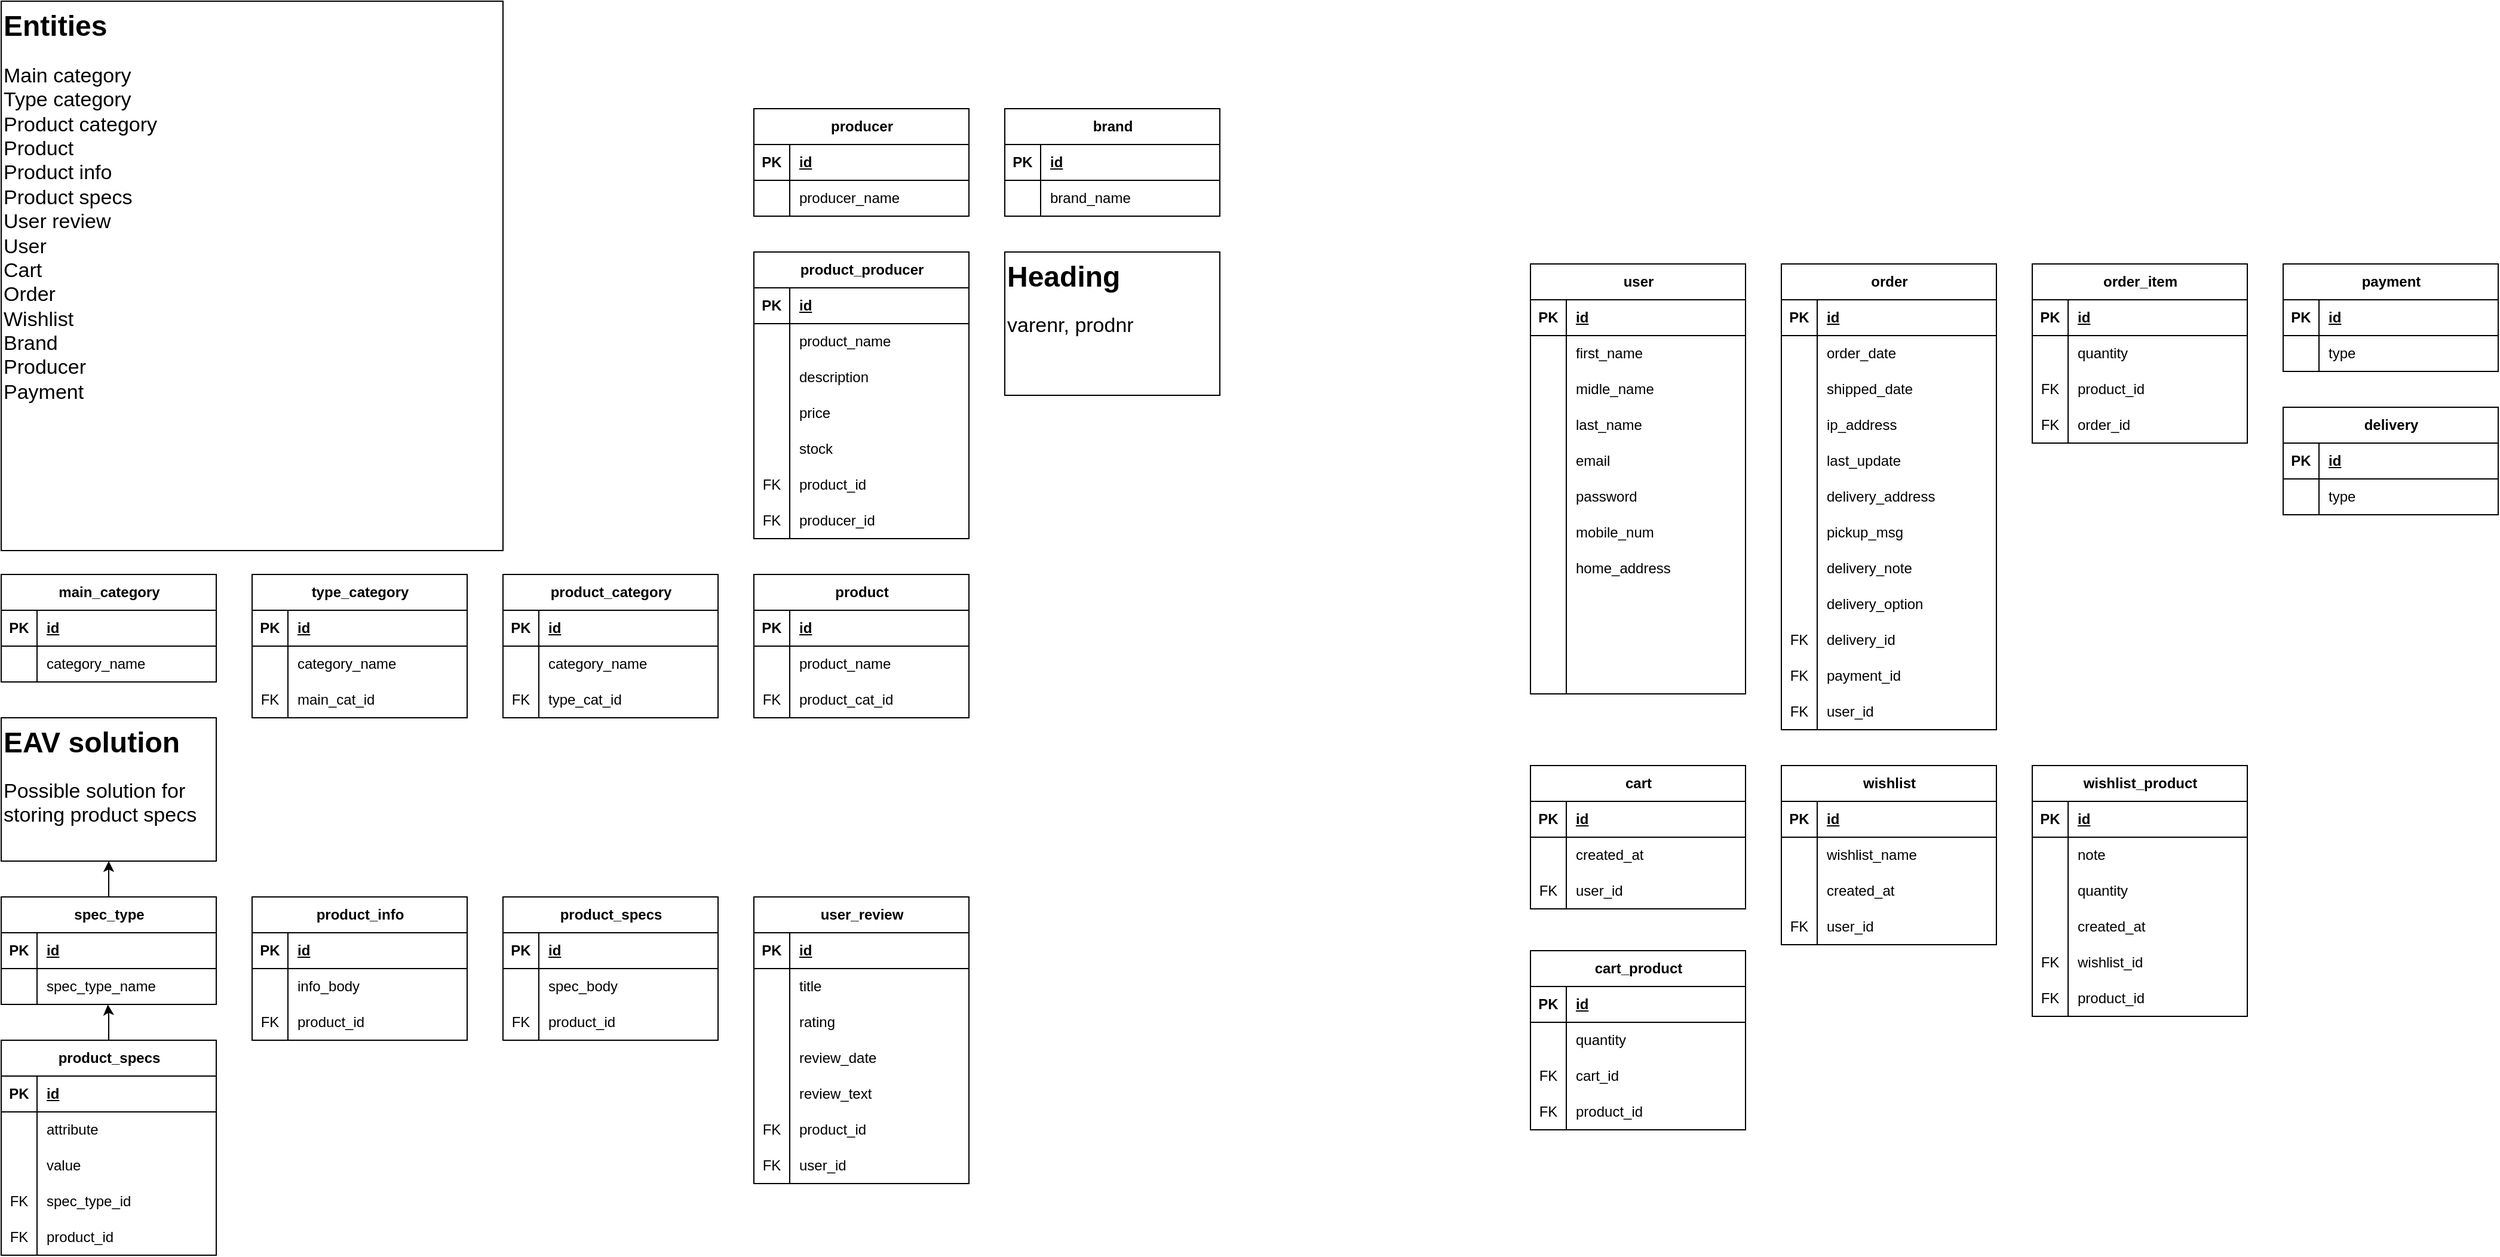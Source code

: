 <mxfile version="24.2.3" type="device">
  <diagram id="R2lEEEUBdFMjLlhIrx00" name="Page-1">
    <mxGraphModel dx="2074" dy="2232" grid="1" gridSize="10" guides="1" tooltips="1" connect="1" arrows="1" fold="1" page="1" pageScale="1" pageWidth="850" pageHeight="1100" math="0" shadow="0" extFonts="Permanent Marker^https://fonts.googleapis.com/css?family=Permanent+Marker">
      <root>
        <mxCell id="0" />
        <mxCell id="1" parent="0" />
        <mxCell id="H0A6gqvnV-sF6h_YJPeO-3" value="&lt;h1 style=&quot;margin-top: 0px;&quot;&gt;Entities&lt;/h1&gt;&lt;p style=&quot;font-size: 17px;&quot;&gt;Main category&lt;br&gt;Type category&lt;br&gt;Product category&lt;br&gt;Product&lt;br&gt;Product info&lt;br&gt;Product specs&lt;br&gt;User review&amp;nbsp;&lt;br&gt;User&lt;br&gt;Cart&lt;br&gt;Order&lt;br&gt;Wishlist&lt;br&gt;Brand&lt;br&gt;Producer&lt;br&gt;Payment&lt;br&gt;&lt;br&gt;&lt;br&gt;&lt;/p&gt;" style="text;html=1;whiteSpace=wrap;overflow=hidden;rounded=0;fillColor=default;strokeColor=default;" vertex="1" parent="1">
          <mxGeometry y="-10" width="420" height="460" as="geometry" />
        </mxCell>
        <mxCell id="H0A6gqvnV-sF6h_YJPeO-4" value="main_category" style="shape=table;startSize=30;container=1;collapsible=1;childLayout=tableLayout;fixedRows=1;rowLines=0;fontStyle=1;align=center;resizeLast=1;html=1;" vertex="1" parent="1">
          <mxGeometry y="470" width="180" height="90" as="geometry" />
        </mxCell>
        <mxCell id="H0A6gqvnV-sF6h_YJPeO-5" value="" style="shape=tableRow;horizontal=0;startSize=0;swimlaneHead=0;swimlaneBody=0;fillColor=none;collapsible=0;dropTarget=0;points=[[0,0.5],[1,0.5]];portConstraint=eastwest;top=0;left=0;right=0;bottom=1;" vertex="1" parent="H0A6gqvnV-sF6h_YJPeO-4">
          <mxGeometry y="30" width="180" height="30" as="geometry" />
        </mxCell>
        <mxCell id="H0A6gqvnV-sF6h_YJPeO-6" value="PK" style="shape=partialRectangle;connectable=0;fillColor=none;top=0;left=0;bottom=0;right=0;fontStyle=1;overflow=hidden;whiteSpace=wrap;html=1;" vertex="1" parent="H0A6gqvnV-sF6h_YJPeO-5">
          <mxGeometry width="30" height="30" as="geometry">
            <mxRectangle width="30" height="30" as="alternateBounds" />
          </mxGeometry>
        </mxCell>
        <mxCell id="H0A6gqvnV-sF6h_YJPeO-7" value="id" style="shape=partialRectangle;connectable=0;fillColor=none;top=0;left=0;bottom=0;right=0;align=left;spacingLeft=6;fontStyle=5;overflow=hidden;whiteSpace=wrap;html=1;" vertex="1" parent="H0A6gqvnV-sF6h_YJPeO-5">
          <mxGeometry x="30" width="150" height="30" as="geometry">
            <mxRectangle width="150" height="30" as="alternateBounds" />
          </mxGeometry>
        </mxCell>
        <mxCell id="H0A6gqvnV-sF6h_YJPeO-8" value="" style="shape=tableRow;horizontal=0;startSize=0;swimlaneHead=0;swimlaneBody=0;fillColor=none;collapsible=0;dropTarget=0;points=[[0,0.5],[1,0.5]];portConstraint=eastwest;top=0;left=0;right=0;bottom=0;" vertex="1" parent="H0A6gqvnV-sF6h_YJPeO-4">
          <mxGeometry y="60" width="180" height="30" as="geometry" />
        </mxCell>
        <mxCell id="H0A6gqvnV-sF6h_YJPeO-9" value="" style="shape=partialRectangle;connectable=0;fillColor=none;top=0;left=0;bottom=0;right=0;editable=1;overflow=hidden;whiteSpace=wrap;html=1;" vertex="1" parent="H0A6gqvnV-sF6h_YJPeO-8">
          <mxGeometry width="30" height="30" as="geometry">
            <mxRectangle width="30" height="30" as="alternateBounds" />
          </mxGeometry>
        </mxCell>
        <mxCell id="H0A6gqvnV-sF6h_YJPeO-10" value="category_name" style="shape=partialRectangle;connectable=0;fillColor=none;top=0;left=0;bottom=0;right=0;align=left;spacingLeft=6;overflow=hidden;whiteSpace=wrap;html=1;" vertex="1" parent="H0A6gqvnV-sF6h_YJPeO-8">
          <mxGeometry x="30" width="150" height="30" as="geometry">
            <mxRectangle width="150" height="30" as="alternateBounds" />
          </mxGeometry>
        </mxCell>
        <mxCell id="H0A6gqvnV-sF6h_YJPeO-17" value="type_category" style="shape=table;startSize=30;container=1;collapsible=1;childLayout=tableLayout;fixedRows=1;rowLines=0;fontStyle=1;align=center;resizeLast=1;html=1;" vertex="1" parent="1">
          <mxGeometry x="210" y="470" width="180" height="120" as="geometry" />
        </mxCell>
        <mxCell id="H0A6gqvnV-sF6h_YJPeO-18" value="" style="shape=tableRow;horizontal=0;startSize=0;swimlaneHead=0;swimlaneBody=0;fillColor=none;collapsible=0;dropTarget=0;points=[[0,0.5],[1,0.5]];portConstraint=eastwest;top=0;left=0;right=0;bottom=1;" vertex="1" parent="H0A6gqvnV-sF6h_YJPeO-17">
          <mxGeometry y="30" width="180" height="30" as="geometry" />
        </mxCell>
        <mxCell id="H0A6gqvnV-sF6h_YJPeO-19" value="PK" style="shape=partialRectangle;connectable=0;fillColor=none;top=0;left=0;bottom=0;right=0;fontStyle=1;overflow=hidden;whiteSpace=wrap;html=1;" vertex="1" parent="H0A6gqvnV-sF6h_YJPeO-18">
          <mxGeometry width="30" height="30" as="geometry">
            <mxRectangle width="30" height="30" as="alternateBounds" />
          </mxGeometry>
        </mxCell>
        <mxCell id="H0A6gqvnV-sF6h_YJPeO-20" value="id" style="shape=partialRectangle;connectable=0;fillColor=none;top=0;left=0;bottom=0;right=0;align=left;spacingLeft=6;fontStyle=5;overflow=hidden;whiteSpace=wrap;html=1;" vertex="1" parent="H0A6gqvnV-sF6h_YJPeO-18">
          <mxGeometry x="30" width="150" height="30" as="geometry">
            <mxRectangle width="150" height="30" as="alternateBounds" />
          </mxGeometry>
        </mxCell>
        <mxCell id="H0A6gqvnV-sF6h_YJPeO-21" value="" style="shape=tableRow;horizontal=0;startSize=0;swimlaneHead=0;swimlaneBody=0;fillColor=none;collapsible=0;dropTarget=0;points=[[0,0.5],[1,0.5]];portConstraint=eastwest;top=0;left=0;right=0;bottom=0;" vertex="1" parent="H0A6gqvnV-sF6h_YJPeO-17">
          <mxGeometry y="60" width="180" height="30" as="geometry" />
        </mxCell>
        <mxCell id="H0A6gqvnV-sF6h_YJPeO-22" value="" style="shape=partialRectangle;connectable=0;fillColor=none;top=0;left=0;bottom=0;right=0;editable=1;overflow=hidden;whiteSpace=wrap;html=1;" vertex="1" parent="H0A6gqvnV-sF6h_YJPeO-21">
          <mxGeometry width="30" height="30" as="geometry">
            <mxRectangle width="30" height="30" as="alternateBounds" />
          </mxGeometry>
        </mxCell>
        <mxCell id="H0A6gqvnV-sF6h_YJPeO-23" value="category_name" style="shape=partialRectangle;connectable=0;fillColor=none;top=0;left=0;bottom=0;right=0;align=left;spacingLeft=6;overflow=hidden;whiteSpace=wrap;html=1;" vertex="1" parent="H0A6gqvnV-sF6h_YJPeO-21">
          <mxGeometry x="30" width="150" height="30" as="geometry">
            <mxRectangle width="150" height="30" as="alternateBounds" />
          </mxGeometry>
        </mxCell>
        <mxCell id="H0A6gqvnV-sF6h_YJPeO-24" value="" style="shape=tableRow;horizontal=0;startSize=0;swimlaneHead=0;swimlaneBody=0;fillColor=none;collapsible=0;dropTarget=0;points=[[0,0.5],[1,0.5]];portConstraint=eastwest;top=0;left=0;right=0;bottom=0;" vertex="1" parent="H0A6gqvnV-sF6h_YJPeO-17">
          <mxGeometry y="90" width="180" height="30" as="geometry" />
        </mxCell>
        <mxCell id="H0A6gqvnV-sF6h_YJPeO-25" value="FK" style="shape=partialRectangle;connectable=0;fillColor=none;top=0;left=0;bottom=0;right=0;editable=1;overflow=hidden;whiteSpace=wrap;html=1;" vertex="1" parent="H0A6gqvnV-sF6h_YJPeO-24">
          <mxGeometry width="30" height="30" as="geometry">
            <mxRectangle width="30" height="30" as="alternateBounds" />
          </mxGeometry>
        </mxCell>
        <mxCell id="H0A6gqvnV-sF6h_YJPeO-26" value="main_cat_id" style="shape=partialRectangle;connectable=0;fillColor=none;top=0;left=0;bottom=0;right=0;align=left;spacingLeft=6;overflow=hidden;whiteSpace=wrap;html=1;" vertex="1" parent="H0A6gqvnV-sF6h_YJPeO-24">
          <mxGeometry x="30" width="150" height="30" as="geometry">
            <mxRectangle width="150" height="30" as="alternateBounds" />
          </mxGeometry>
        </mxCell>
        <mxCell id="H0A6gqvnV-sF6h_YJPeO-30" value="product_category" style="shape=table;startSize=30;container=1;collapsible=1;childLayout=tableLayout;fixedRows=1;rowLines=0;fontStyle=1;align=center;resizeLast=1;html=1;" vertex="1" parent="1">
          <mxGeometry x="420" y="470" width="180" height="120" as="geometry" />
        </mxCell>
        <mxCell id="H0A6gqvnV-sF6h_YJPeO-31" value="" style="shape=tableRow;horizontal=0;startSize=0;swimlaneHead=0;swimlaneBody=0;fillColor=none;collapsible=0;dropTarget=0;points=[[0,0.5],[1,0.5]];portConstraint=eastwest;top=0;left=0;right=0;bottom=1;" vertex="1" parent="H0A6gqvnV-sF6h_YJPeO-30">
          <mxGeometry y="30" width="180" height="30" as="geometry" />
        </mxCell>
        <mxCell id="H0A6gqvnV-sF6h_YJPeO-32" value="PK" style="shape=partialRectangle;connectable=0;fillColor=none;top=0;left=0;bottom=0;right=0;fontStyle=1;overflow=hidden;whiteSpace=wrap;html=1;" vertex="1" parent="H0A6gqvnV-sF6h_YJPeO-31">
          <mxGeometry width="30" height="30" as="geometry">
            <mxRectangle width="30" height="30" as="alternateBounds" />
          </mxGeometry>
        </mxCell>
        <mxCell id="H0A6gqvnV-sF6h_YJPeO-33" value="id" style="shape=partialRectangle;connectable=0;fillColor=none;top=0;left=0;bottom=0;right=0;align=left;spacingLeft=6;fontStyle=5;overflow=hidden;whiteSpace=wrap;html=1;" vertex="1" parent="H0A6gqvnV-sF6h_YJPeO-31">
          <mxGeometry x="30" width="150" height="30" as="geometry">
            <mxRectangle width="150" height="30" as="alternateBounds" />
          </mxGeometry>
        </mxCell>
        <mxCell id="H0A6gqvnV-sF6h_YJPeO-34" value="" style="shape=tableRow;horizontal=0;startSize=0;swimlaneHead=0;swimlaneBody=0;fillColor=none;collapsible=0;dropTarget=0;points=[[0,0.5],[1,0.5]];portConstraint=eastwest;top=0;left=0;right=0;bottom=0;" vertex="1" parent="H0A6gqvnV-sF6h_YJPeO-30">
          <mxGeometry y="60" width="180" height="30" as="geometry" />
        </mxCell>
        <mxCell id="H0A6gqvnV-sF6h_YJPeO-35" value="" style="shape=partialRectangle;connectable=0;fillColor=none;top=0;left=0;bottom=0;right=0;editable=1;overflow=hidden;whiteSpace=wrap;html=1;" vertex="1" parent="H0A6gqvnV-sF6h_YJPeO-34">
          <mxGeometry width="30" height="30" as="geometry">
            <mxRectangle width="30" height="30" as="alternateBounds" />
          </mxGeometry>
        </mxCell>
        <mxCell id="H0A6gqvnV-sF6h_YJPeO-36" value="category_name" style="shape=partialRectangle;connectable=0;fillColor=none;top=0;left=0;bottom=0;right=0;align=left;spacingLeft=6;overflow=hidden;whiteSpace=wrap;html=1;" vertex="1" parent="H0A6gqvnV-sF6h_YJPeO-34">
          <mxGeometry x="30" width="150" height="30" as="geometry">
            <mxRectangle width="150" height="30" as="alternateBounds" />
          </mxGeometry>
        </mxCell>
        <mxCell id="H0A6gqvnV-sF6h_YJPeO-37" value="" style="shape=tableRow;horizontal=0;startSize=0;swimlaneHead=0;swimlaneBody=0;fillColor=none;collapsible=0;dropTarget=0;points=[[0,0.5],[1,0.5]];portConstraint=eastwest;top=0;left=0;right=0;bottom=0;" vertex="1" parent="H0A6gqvnV-sF6h_YJPeO-30">
          <mxGeometry y="90" width="180" height="30" as="geometry" />
        </mxCell>
        <mxCell id="H0A6gqvnV-sF6h_YJPeO-38" value="FK" style="shape=partialRectangle;connectable=0;fillColor=none;top=0;left=0;bottom=0;right=0;editable=1;overflow=hidden;whiteSpace=wrap;html=1;" vertex="1" parent="H0A6gqvnV-sF6h_YJPeO-37">
          <mxGeometry width="30" height="30" as="geometry">
            <mxRectangle width="30" height="30" as="alternateBounds" />
          </mxGeometry>
        </mxCell>
        <mxCell id="H0A6gqvnV-sF6h_YJPeO-39" value="type_cat_id" style="shape=partialRectangle;connectable=0;fillColor=none;top=0;left=0;bottom=0;right=0;align=left;spacingLeft=6;overflow=hidden;whiteSpace=wrap;html=1;" vertex="1" parent="H0A6gqvnV-sF6h_YJPeO-37">
          <mxGeometry x="30" width="150" height="30" as="geometry">
            <mxRectangle width="150" height="30" as="alternateBounds" />
          </mxGeometry>
        </mxCell>
        <mxCell id="H0A6gqvnV-sF6h_YJPeO-47" value="product" style="shape=table;startSize=30;container=1;collapsible=1;childLayout=tableLayout;fixedRows=1;rowLines=0;fontStyle=1;align=center;resizeLast=1;html=1;" vertex="1" parent="1">
          <mxGeometry x="630" y="470" width="180" height="120" as="geometry" />
        </mxCell>
        <mxCell id="H0A6gqvnV-sF6h_YJPeO-48" value="" style="shape=tableRow;horizontal=0;startSize=0;swimlaneHead=0;swimlaneBody=0;fillColor=none;collapsible=0;dropTarget=0;points=[[0,0.5],[1,0.5]];portConstraint=eastwest;top=0;left=0;right=0;bottom=1;" vertex="1" parent="H0A6gqvnV-sF6h_YJPeO-47">
          <mxGeometry y="30" width="180" height="30" as="geometry" />
        </mxCell>
        <mxCell id="H0A6gqvnV-sF6h_YJPeO-49" value="PK" style="shape=partialRectangle;connectable=0;fillColor=none;top=0;left=0;bottom=0;right=0;fontStyle=1;overflow=hidden;whiteSpace=wrap;html=1;" vertex="1" parent="H0A6gqvnV-sF6h_YJPeO-48">
          <mxGeometry width="30" height="30" as="geometry">
            <mxRectangle width="30" height="30" as="alternateBounds" />
          </mxGeometry>
        </mxCell>
        <mxCell id="H0A6gqvnV-sF6h_YJPeO-50" value="id" style="shape=partialRectangle;connectable=0;fillColor=none;top=0;left=0;bottom=0;right=0;align=left;spacingLeft=6;fontStyle=5;overflow=hidden;whiteSpace=wrap;html=1;" vertex="1" parent="H0A6gqvnV-sF6h_YJPeO-48">
          <mxGeometry x="30" width="150" height="30" as="geometry">
            <mxRectangle width="150" height="30" as="alternateBounds" />
          </mxGeometry>
        </mxCell>
        <mxCell id="H0A6gqvnV-sF6h_YJPeO-51" value="" style="shape=tableRow;horizontal=0;startSize=0;swimlaneHead=0;swimlaneBody=0;fillColor=none;collapsible=0;dropTarget=0;points=[[0,0.5],[1,0.5]];portConstraint=eastwest;top=0;left=0;right=0;bottom=0;" vertex="1" parent="H0A6gqvnV-sF6h_YJPeO-47">
          <mxGeometry y="60" width="180" height="30" as="geometry" />
        </mxCell>
        <mxCell id="H0A6gqvnV-sF6h_YJPeO-52" value="" style="shape=partialRectangle;connectable=0;fillColor=none;top=0;left=0;bottom=0;right=0;editable=1;overflow=hidden;whiteSpace=wrap;html=1;" vertex="1" parent="H0A6gqvnV-sF6h_YJPeO-51">
          <mxGeometry width="30" height="30" as="geometry">
            <mxRectangle width="30" height="30" as="alternateBounds" />
          </mxGeometry>
        </mxCell>
        <mxCell id="H0A6gqvnV-sF6h_YJPeO-53" value="product_name" style="shape=partialRectangle;connectable=0;fillColor=none;top=0;left=0;bottom=0;right=0;align=left;spacingLeft=6;overflow=hidden;whiteSpace=wrap;html=1;" vertex="1" parent="H0A6gqvnV-sF6h_YJPeO-51">
          <mxGeometry x="30" width="150" height="30" as="geometry">
            <mxRectangle width="150" height="30" as="alternateBounds" />
          </mxGeometry>
        </mxCell>
        <mxCell id="H0A6gqvnV-sF6h_YJPeO-63" style="shape=tableRow;horizontal=0;startSize=0;swimlaneHead=0;swimlaneBody=0;fillColor=none;collapsible=0;dropTarget=0;points=[[0,0.5],[1,0.5]];portConstraint=eastwest;top=0;left=0;right=0;bottom=0;" vertex="1" parent="H0A6gqvnV-sF6h_YJPeO-47">
          <mxGeometry y="90" width="180" height="30" as="geometry" />
        </mxCell>
        <mxCell id="H0A6gqvnV-sF6h_YJPeO-64" value="FK" style="shape=partialRectangle;connectable=0;fillColor=none;top=0;left=0;bottom=0;right=0;editable=1;overflow=hidden;whiteSpace=wrap;html=1;" vertex="1" parent="H0A6gqvnV-sF6h_YJPeO-63">
          <mxGeometry width="30" height="30" as="geometry">
            <mxRectangle width="30" height="30" as="alternateBounds" />
          </mxGeometry>
        </mxCell>
        <mxCell id="H0A6gqvnV-sF6h_YJPeO-65" value="product_cat_id" style="shape=partialRectangle;connectable=0;fillColor=none;top=0;left=0;bottom=0;right=0;align=left;spacingLeft=6;overflow=hidden;whiteSpace=wrap;html=1;" vertex="1" parent="H0A6gqvnV-sF6h_YJPeO-63">
          <mxGeometry x="30" width="150" height="30" as="geometry">
            <mxRectangle width="150" height="30" as="alternateBounds" />
          </mxGeometry>
        </mxCell>
        <mxCell id="H0A6gqvnV-sF6h_YJPeO-78" value="product_info" style="shape=table;startSize=30;container=1;collapsible=1;childLayout=tableLayout;fixedRows=1;rowLines=0;fontStyle=1;align=center;resizeLast=1;html=1;" vertex="1" parent="1">
          <mxGeometry x="210" y="740" width="180" height="120" as="geometry" />
        </mxCell>
        <mxCell id="H0A6gqvnV-sF6h_YJPeO-79" value="" style="shape=tableRow;horizontal=0;startSize=0;swimlaneHead=0;swimlaneBody=0;fillColor=none;collapsible=0;dropTarget=0;points=[[0,0.5],[1,0.5]];portConstraint=eastwest;top=0;left=0;right=0;bottom=1;" vertex="1" parent="H0A6gqvnV-sF6h_YJPeO-78">
          <mxGeometry y="30" width="180" height="30" as="geometry" />
        </mxCell>
        <mxCell id="H0A6gqvnV-sF6h_YJPeO-80" value="PK" style="shape=partialRectangle;connectable=0;fillColor=none;top=0;left=0;bottom=0;right=0;fontStyle=1;overflow=hidden;whiteSpace=wrap;html=1;" vertex="1" parent="H0A6gqvnV-sF6h_YJPeO-79">
          <mxGeometry width="30" height="30" as="geometry">
            <mxRectangle width="30" height="30" as="alternateBounds" />
          </mxGeometry>
        </mxCell>
        <mxCell id="H0A6gqvnV-sF6h_YJPeO-81" value="id" style="shape=partialRectangle;connectable=0;fillColor=none;top=0;left=0;bottom=0;right=0;align=left;spacingLeft=6;fontStyle=5;overflow=hidden;whiteSpace=wrap;html=1;" vertex="1" parent="H0A6gqvnV-sF6h_YJPeO-79">
          <mxGeometry x="30" width="150" height="30" as="geometry">
            <mxRectangle width="150" height="30" as="alternateBounds" />
          </mxGeometry>
        </mxCell>
        <mxCell id="H0A6gqvnV-sF6h_YJPeO-82" value="" style="shape=tableRow;horizontal=0;startSize=0;swimlaneHead=0;swimlaneBody=0;fillColor=none;collapsible=0;dropTarget=0;points=[[0,0.5],[1,0.5]];portConstraint=eastwest;top=0;left=0;right=0;bottom=0;" vertex="1" parent="H0A6gqvnV-sF6h_YJPeO-78">
          <mxGeometry y="60" width="180" height="30" as="geometry" />
        </mxCell>
        <mxCell id="H0A6gqvnV-sF6h_YJPeO-83" value="" style="shape=partialRectangle;connectable=0;fillColor=none;top=0;left=0;bottom=0;right=0;editable=1;overflow=hidden;whiteSpace=wrap;html=1;" vertex="1" parent="H0A6gqvnV-sF6h_YJPeO-82">
          <mxGeometry width="30" height="30" as="geometry">
            <mxRectangle width="30" height="30" as="alternateBounds" />
          </mxGeometry>
        </mxCell>
        <mxCell id="H0A6gqvnV-sF6h_YJPeO-84" value="info_body" style="shape=partialRectangle;connectable=0;fillColor=none;top=0;left=0;bottom=0;right=0;align=left;spacingLeft=6;overflow=hidden;whiteSpace=wrap;html=1;" vertex="1" parent="H0A6gqvnV-sF6h_YJPeO-82">
          <mxGeometry x="30" width="150" height="30" as="geometry">
            <mxRectangle width="150" height="30" as="alternateBounds" />
          </mxGeometry>
        </mxCell>
        <mxCell id="H0A6gqvnV-sF6h_YJPeO-85" value="" style="shape=tableRow;horizontal=0;startSize=0;swimlaneHead=0;swimlaneBody=0;fillColor=none;collapsible=0;dropTarget=0;points=[[0,0.5],[1,0.5]];portConstraint=eastwest;top=0;left=0;right=0;bottom=0;" vertex="1" parent="H0A6gqvnV-sF6h_YJPeO-78">
          <mxGeometry y="90" width="180" height="30" as="geometry" />
        </mxCell>
        <mxCell id="H0A6gqvnV-sF6h_YJPeO-86" value="FK" style="shape=partialRectangle;connectable=0;fillColor=none;top=0;left=0;bottom=0;right=0;editable=1;overflow=hidden;whiteSpace=wrap;html=1;" vertex="1" parent="H0A6gqvnV-sF6h_YJPeO-85">
          <mxGeometry width="30" height="30" as="geometry">
            <mxRectangle width="30" height="30" as="alternateBounds" />
          </mxGeometry>
        </mxCell>
        <mxCell id="H0A6gqvnV-sF6h_YJPeO-87" value="product_id" style="shape=partialRectangle;connectable=0;fillColor=none;top=0;left=0;bottom=0;right=0;align=left;spacingLeft=6;overflow=hidden;whiteSpace=wrap;html=1;" vertex="1" parent="H0A6gqvnV-sF6h_YJPeO-85">
          <mxGeometry x="30" width="150" height="30" as="geometry">
            <mxRectangle width="150" height="30" as="alternateBounds" />
          </mxGeometry>
        </mxCell>
        <mxCell id="H0A6gqvnV-sF6h_YJPeO-91" value="product_specs" style="shape=table;startSize=30;container=1;collapsible=1;childLayout=tableLayout;fixedRows=1;rowLines=0;fontStyle=1;align=center;resizeLast=1;html=1;" vertex="1" parent="1">
          <mxGeometry x="420" y="740" width="180" height="120" as="geometry" />
        </mxCell>
        <mxCell id="H0A6gqvnV-sF6h_YJPeO-92" value="" style="shape=tableRow;horizontal=0;startSize=0;swimlaneHead=0;swimlaneBody=0;fillColor=none;collapsible=0;dropTarget=0;points=[[0,0.5],[1,0.5]];portConstraint=eastwest;top=0;left=0;right=0;bottom=1;" vertex="1" parent="H0A6gqvnV-sF6h_YJPeO-91">
          <mxGeometry y="30" width="180" height="30" as="geometry" />
        </mxCell>
        <mxCell id="H0A6gqvnV-sF6h_YJPeO-93" value="PK" style="shape=partialRectangle;connectable=0;fillColor=none;top=0;left=0;bottom=0;right=0;fontStyle=1;overflow=hidden;whiteSpace=wrap;html=1;" vertex="1" parent="H0A6gqvnV-sF6h_YJPeO-92">
          <mxGeometry width="30" height="30" as="geometry">
            <mxRectangle width="30" height="30" as="alternateBounds" />
          </mxGeometry>
        </mxCell>
        <mxCell id="H0A6gqvnV-sF6h_YJPeO-94" value="id" style="shape=partialRectangle;connectable=0;fillColor=none;top=0;left=0;bottom=0;right=0;align=left;spacingLeft=6;fontStyle=5;overflow=hidden;whiteSpace=wrap;html=1;" vertex="1" parent="H0A6gqvnV-sF6h_YJPeO-92">
          <mxGeometry x="30" width="150" height="30" as="geometry">
            <mxRectangle width="150" height="30" as="alternateBounds" />
          </mxGeometry>
        </mxCell>
        <mxCell id="H0A6gqvnV-sF6h_YJPeO-95" value="" style="shape=tableRow;horizontal=0;startSize=0;swimlaneHead=0;swimlaneBody=0;fillColor=none;collapsible=0;dropTarget=0;points=[[0,0.5],[1,0.5]];portConstraint=eastwest;top=0;left=0;right=0;bottom=0;" vertex="1" parent="H0A6gqvnV-sF6h_YJPeO-91">
          <mxGeometry y="60" width="180" height="30" as="geometry" />
        </mxCell>
        <mxCell id="H0A6gqvnV-sF6h_YJPeO-96" value="" style="shape=partialRectangle;connectable=0;fillColor=none;top=0;left=0;bottom=0;right=0;editable=1;overflow=hidden;whiteSpace=wrap;html=1;" vertex="1" parent="H0A6gqvnV-sF6h_YJPeO-95">
          <mxGeometry width="30" height="30" as="geometry">
            <mxRectangle width="30" height="30" as="alternateBounds" />
          </mxGeometry>
        </mxCell>
        <mxCell id="H0A6gqvnV-sF6h_YJPeO-97" value="spec_body" style="shape=partialRectangle;connectable=0;fillColor=none;top=0;left=0;bottom=0;right=0;align=left;spacingLeft=6;overflow=hidden;whiteSpace=wrap;html=1;" vertex="1" parent="H0A6gqvnV-sF6h_YJPeO-95">
          <mxGeometry x="30" width="150" height="30" as="geometry">
            <mxRectangle width="150" height="30" as="alternateBounds" />
          </mxGeometry>
        </mxCell>
        <mxCell id="H0A6gqvnV-sF6h_YJPeO-98" value="" style="shape=tableRow;horizontal=0;startSize=0;swimlaneHead=0;swimlaneBody=0;fillColor=none;collapsible=0;dropTarget=0;points=[[0,0.5],[1,0.5]];portConstraint=eastwest;top=0;left=0;right=0;bottom=0;" vertex="1" parent="H0A6gqvnV-sF6h_YJPeO-91">
          <mxGeometry y="90" width="180" height="30" as="geometry" />
        </mxCell>
        <mxCell id="H0A6gqvnV-sF6h_YJPeO-99" value="FK" style="shape=partialRectangle;connectable=0;fillColor=none;top=0;left=0;bottom=0;right=0;editable=1;overflow=hidden;whiteSpace=wrap;html=1;" vertex="1" parent="H0A6gqvnV-sF6h_YJPeO-98">
          <mxGeometry width="30" height="30" as="geometry">
            <mxRectangle width="30" height="30" as="alternateBounds" />
          </mxGeometry>
        </mxCell>
        <mxCell id="H0A6gqvnV-sF6h_YJPeO-100" value="product_id" style="shape=partialRectangle;connectable=0;fillColor=none;top=0;left=0;bottom=0;right=0;align=left;spacingLeft=6;overflow=hidden;whiteSpace=wrap;html=1;" vertex="1" parent="H0A6gqvnV-sF6h_YJPeO-98">
          <mxGeometry x="30" width="150" height="30" as="geometry">
            <mxRectangle width="150" height="30" as="alternateBounds" />
          </mxGeometry>
        </mxCell>
        <mxCell id="H0A6gqvnV-sF6h_YJPeO-104" value="user_review" style="shape=table;startSize=30;container=1;collapsible=1;childLayout=tableLayout;fixedRows=1;rowLines=0;fontStyle=1;align=center;resizeLast=1;html=1;" vertex="1" parent="1">
          <mxGeometry x="630" y="740" width="180" height="240" as="geometry" />
        </mxCell>
        <mxCell id="H0A6gqvnV-sF6h_YJPeO-105" value="" style="shape=tableRow;horizontal=0;startSize=0;swimlaneHead=0;swimlaneBody=0;fillColor=none;collapsible=0;dropTarget=0;points=[[0,0.5],[1,0.5]];portConstraint=eastwest;top=0;left=0;right=0;bottom=1;" vertex="1" parent="H0A6gqvnV-sF6h_YJPeO-104">
          <mxGeometry y="30" width="180" height="30" as="geometry" />
        </mxCell>
        <mxCell id="H0A6gqvnV-sF6h_YJPeO-106" value="PK" style="shape=partialRectangle;connectable=0;fillColor=none;top=0;left=0;bottom=0;right=0;fontStyle=1;overflow=hidden;whiteSpace=wrap;html=1;" vertex="1" parent="H0A6gqvnV-sF6h_YJPeO-105">
          <mxGeometry width="30" height="30" as="geometry">
            <mxRectangle width="30" height="30" as="alternateBounds" />
          </mxGeometry>
        </mxCell>
        <mxCell id="H0A6gqvnV-sF6h_YJPeO-107" value="id" style="shape=partialRectangle;connectable=0;fillColor=none;top=0;left=0;bottom=0;right=0;align=left;spacingLeft=6;fontStyle=5;overflow=hidden;whiteSpace=wrap;html=1;" vertex="1" parent="H0A6gqvnV-sF6h_YJPeO-105">
          <mxGeometry x="30" width="150" height="30" as="geometry">
            <mxRectangle width="150" height="30" as="alternateBounds" />
          </mxGeometry>
        </mxCell>
        <mxCell id="H0A6gqvnV-sF6h_YJPeO-108" value="" style="shape=tableRow;horizontal=0;startSize=0;swimlaneHead=0;swimlaneBody=0;fillColor=none;collapsible=0;dropTarget=0;points=[[0,0.5],[1,0.5]];portConstraint=eastwest;top=0;left=0;right=0;bottom=0;" vertex="1" parent="H0A6gqvnV-sF6h_YJPeO-104">
          <mxGeometry y="60" width="180" height="30" as="geometry" />
        </mxCell>
        <mxCell id="H0A6gqvnV-sF6h_YJPeO-109" value="" style="shape=partialRectangle;connectable=0;fillColor=none;top=0;left=0;bottom=0;right=0;editable=1;overflow=hidden;whiteSpace=wrap;html=1;" vertex="1" parent="H0A6gqvnV-sF6h_YJPeO-108">
          <mxGeometry width="30" height="30" as="geometry">
            <mxRectangle width="30" height="30" as="alternateBounds" />
          </mxGeometry>
        </mxCell>
        <mxCell id="H0A6gqvnV-sF6h_YJPeO-110" value="title" style="shape=partialRectangle;connectable=0;fillColor=none;top=0;left=0;bottom=0;right=0;align=left;spacingLeft=6;overflow=hidden;whiteSpace=wrap;html=1;" vertex="1" parent="H0A6gqvnV-sF6h_YJPeO-108">
          <mxGeometry x="30" width="150" height="30" as="geometry">
            <mxRectangle width="150" height="30" as="alternateBounds" />
          </mxGeometry>
        </mxCell>
        <mxCell id="H0A6gqvnV-sF6h_YJPeO-114" value="" style="shape=tableRow;horizontal=0;startSize=0;swimlaneHead=0;swimlaneBody=0;fillColor=none;collapsible=0;dropTarget=0;points=[[0,0.5],[1,0.5]];portConstraint=eastwest;top=0;left=0;right=0;bottom=0;" vertex="1" parent="H0A6gqvnV-sF6h_YJPeO-104">
          <mxGeometry y="90" width="180" height="30" as="geometry" />
        </mxCell>
        <mxCell id="H0A6gqvnV-sF6h_YJPeO-115" value="" style="shape=partialRectangle;connectable=0;fillColor=none;top=0;left=0;bottom=0;right=0;editable=1;overflow=hidden;whiteSpace=wrap;html=1;" vertex="1" parent="H0A6gqvnV-sF6h_YJPeO-114">
          <mxGeometry width="30" height="30" as="geometry">
            <mxRectangle width="30" height="30" as="alternateBounds" />
          </mxGeometry>
        </mxCell>
        <mxCell id="H0A6gqvnV-sF6h_YJPeO-116" value="rating" style="shape=partialRectangle;connectable=0;fillColor=none;top=0;left=0;bottom=0;right=0;align=left;spacingLeft=6;overflow=hidden;whiteSpace=wrap;html=1;" vertex="1" parent="H0A6gqvnV-sF6h_YJPeO-114">
          <mxGeometry x="30" width="150" height="30" as="geometry">
            <mxRectangle width="150" height="30" as="alternateBounds" />
          </mxGeometry>
        </mxCell>
        <mxCell id="H0A6gqvnV-sF6h_YJPeO-111" value="" style="shape=tableRow;horizontal=0;startSize=0;swimlaneHead=0;swimlaneBody=0;fillColor=none;collapsible=0;dropTarget=0;points=[[0,0.5],[1,0.5]];portConstraint=eastwest;top=0;left=0;right=0;bottom=0;" vertex="1" parent="H0A6gqvnV-sF6h_YJPeO-104">
          <mxGeometry y="120" width="180" height="30" as="geometry" />
        </mxCell>
        <mxCell id="H0A6gqvnV-sF6h_YJPeO-112" value="" style="shape=partialRectangle;connectable=0;fillColor=none;top=0;left=0;bottom=0;right=0;editable=1;overflow=hidden;whiteSpace=wrap;html=1;" vertex="1" parent="H0A6gqvnV-sF6h_YJPeO-111">
          <mxGeometry width="30" height="30" as="geometry">
            <mxRectangle width="30" height="30" as="alternateBounds" />
          </mxGeometry>
        </mxCell>
        <mxCell id="H0A6gqvnV-sF6h_YJPeO-113" value="review_date" style="shape=partialRectangle;connectable=0;fillColor=none;top=0;left=0;bottom=0;right=0;align=left;spacingLeft=6;overflow=hidden;whiteSpace=wrap;html=1;" vertex="1" parent="H0A6gqvnV-sF6h_YJPeO-111">
          <mxGeometry x="30" width="150" height="30" as="geometry">
            <mxRectangle width="150" height="30" as="alternateBounds" />
          </mxGeometry>
        </mxCell>
        <mxCell id="H0A6gqvnV-sF6h_YJPeO-195" style="shape=tableRow;horizontal=0;startSize=0;swimlaneHead=0;swimlaneBody=0;fillColor=none;collapsible=0;dropTarget=0;points=[[0,0.5],[1,0.5]];portConstraint=eastwest;top=0;left=0;right=0;bottom=0;" vertex="1" parent="H0A6gqvnV-sF6h_YJPeO-104">
          <mxGeometry y="150" width="180" height="30" as="geometry" />
        </mxCell>
        <mxCell id="H0A6gqvnV-sF6h_YJPeO-196" style="shape=partialRectangle;connectable=0;fillColor=none;top=0;left=0;bottom=0;right=0;editable=1;overflow=hidden;whiteSpace=wrap;html=1;" vertex="1" parent="H0A6gqvnV-sF6h_YJPeO-195">
          <mxGeometry width="30" height="30" as="geometry">
            <mxRectangle width="30" height="30" as="alternateBounds" />
          </mxGeometry>
        </mxCell>
        <mxCell id="H0A6gqvnV-sF6h_YJPeO-197" value="review_text" style="shape=partialRectangle;connectable=0;fillColor=none;top=0;left=0;bottom=0;right=0;align=left;spacingLeft=6;overflow=hidden;whiteSpace=wrap;html=1;" vertex="1" parent="H0A6gqvnV-sF6h_YJPeO-195">
          <mxGeometry x="30" width="150" height="30" as="geometry">
            <mxRectangle width="150" height="30" as="alternateBounds" />
          </mxGeometry>
        </mxCell>
        <mxCell id="H0A6gqvnV-sF6h_YJPeO-198" style="shape=tableRow;horizontal=0;startSize=0;swimlaneHead=0;swimlaneBody=0;fillColor=none;collapsible=0;dropTarget=0;points=[[0,0.5],[1,0.5]];portConstraint=eastwest;top=0;left=0;right=0;bottom=0;" vertex="1" parent="H0A6gqvnV-sF6h_YJPeO-104">
          <mxGeometry y="180" width="180" height="30" as="geometry" />
        </mxCell>
        <mxCell id="H0A6gqvnV-sF6h_YJPeO-199" value="FK" style="shape=partialRectangle;connectable=0;fillColor=none;top=0;left=0;bottom=0;right=0;editable=1;overflow=hidden;whiteSpace=wrap;html=1;" vertex="1" parent="H0A6gqvnV-sF6h_YJPeO-198">
          <mxGeometry width="30" height="30" as="geometry">
            <mxRectangle width="30" height="30" as="alternateBounds" />
          </mxGeometry>
        </mxCell>
        <mxCell id="H0A6gqvnV-sF6h_YJPeO-200" value="product_id" style="shape=partialRectangle;connectable=0;fillColor=none;top=0;left=0;bottom=0;right=0;align=left;spacingLeft=6;overflow=hidden;whiteSpace=wrap;html=1;" vertex="1" parent="H0A6gqvnV-sF6h_YJPeO-198">
          <mxGeometry x="30" width="150" height="30" as="geometry">
            <mxRectangle width="150" height="30" as="alternateBounds" />
          </mxGeometry>
        </mxCell>
        <mxCell id="H0A6gqvnV-sF6h_YJPeO-201" style="shape=tableRow;horizontal=0;startSize=0;swimlaneHead=0;swimlaneBody=0;fillColor=none;collapsible=0;dropTarget=0;points=[[0,0.5],[1,0.5]];portConstraint=eastwest;top=0;left=0;right=0;bottom=0;" vertex="1" parent="H0A6gqvnV-sF6h_YJPeO-104">
          <mxGeometry y="210" width="180" height="30" as="geometry" />
        </mxCell>
        <mxCell id="H0A6gqvnV-sF6h_YJPeO-202" value="FK" style="shape=partialRectangle;connectable=0;fillColor=none;top=0;left=0;bottom=0;right=0;editable=1;overflow=hidden;whiteSpace=wrap;html=1;" vertex="1" parent="H0A6gqvnV-sF6h_YJPeO-201">
          <mxGeometry width="30" height="30" as="geometry">
            <mxRectangle width="30" height="30" as="alternateBounds" />
          </mxGeometry>
        </mxCell>
        <mxCell id="H0A6gqvnV-sF6h_YJPeO-203" value="user_id" style="shape=partialRectangle;connectable=0;fillColor=none;top=0;left=0;bottom=0;right=0;align=left;spacingLeft=6;overflow=hidden;whiteSpace=wrap;html=1;" vertex="1" parent="H0A6gqvnV-sF6h_YJPeO-201">
          <mxGeometry x="30" width="150" height="30" as="geometry">
            <mxRectangle width="150" height="30" as="alternateBounds" />
          </mxGeometry>
        </mxCell>
        <mxCell id="H0A6gqvnV-sF6h_YJPeO-117" value="user" style="shape=table;startSize=30;container=1;collapsible=1;childLayout=tableLayout;fixedRows=1;rowLines=0;fontStyle=1;align=center;resizeLast=1;html=1;" vertex="1" parent="1">
          <mxGeometry x="1280" y="210" width="180" height="360" as="geometry" />
        </mxCell>
        <mxCell id="H0A6gqvnV-sF6h_YJPeO-118" value="" style="shape=tableRow;horizontal=0;startSize=0;swimlaneHead=0;swimlaneBody=0;fillColor=none;collapsible=0;dropTarget=0;points=[[0,0.5],[1,0.5]];portConstraint=eastwest;top=0;left=0;right=0;bottom=1;" vertex="1" parent="H0A6gqvnV-sF6h_YJPeO-117">
          <mxGeometry y="30" width="180" height="30" as="geometry" />
        </mxCell>
        <mxCell id="H0A6gqvnV-sF6h_YJPeO-119" value="PK" style="shape=partialRectangle;connectable=0;fillColor=none;top=0;left=0;bottom=0;right=0;fontStyle=1;overflow=hidden;whiteSpace=wrap;html=1;" vertex="1" parent="H0A6gqvnV-sF6h_YJPeO-118">
          <mxGeometry width="30" height="30" as="geometry">
            <mxRectangle width="30" height="30" as="alternateBounds" />
          </mxGeometry>
        </mxCell>
        <mxCell id="H0A6gqvnV-sF6h_YJPeO-120" value="id" style="shape=partialRectangle;connectable=0;fillColor=none;top=0;left=0;bottom=0;right=0;align=left;spacingLeft=6;fontStyle=5;overflow=hidden;whiteSpace=wrap;html=1;" vertex="1" parent="H0A6gqvnV-sF6h_YJPeO-118">
          <mxGeometry x="30" width="150" height="30" as="geometry">
            <mxRectangle width="150" height="30" as="alternateBounds" />
          </mxGeometry>
        </mxCell>
        <mxCell id="H0A6gqvnV-sF6h_YJPeO-121" value="" style="shape=tableRow;horizontal=0;startSize=0;swimlaneHead=0;swimlaneBody=0;fillColor=none;collapsible=0;dropTarget=0;points=[[0,0.5],[1,0.5]];portConstraint=eastwest;top=0;left=0;right=0;bottom=0;" vertex="1" parent="H0A6gqvnV-sF6h_YJPeO-117">
          <mxGeometry y="60" width="180" height="30" as="geometry" />
        </mxCell>
        <mxCell id="H0A6gqvnV-sF6h_YJPeO-122" value="" style="shape=partialRectangle;connectable=0;fillColor=none;top=0;left=0;bottom=0;right=0;editable=1;overflow=hidden;whiteSpace=wrap;html=1;" vertex="1" parent="H0A6gqvnV-sF6h_YJPeO-121">
          <mxGeometry width="30" height="30" as="geometry">
            <mxRectangle width="30" height="30" as="alternateBounds" />
          </mxGeometry>
        </mxCell>
        <mxCell id="H0A6gqvnV-sF6h_YJPeO-123" value="first_name" style="shape=partialRectangle;connectable=0;fillColor=none;top=0;left=0;bottom=0;right=0;align=left;spacingLeft=6;overflow=hidden;whiteSpace=wrap;html=1;" vertex="1" parent="H0A6gqvnV-sF6h_YJPeO-121">
          <mxGeometry x="30" width="150" height="30" as="geometry">
            <mxRectangle width="150" height="30" as="alternateBounds" />
          </mxGeometry>
        </mxCell>
        <mxCell id="H0A6gqvnV-sF6h_YJPeO-124" value="" style="shape=tableRow;horizontal=0;startSize=0;swimlaneHead=0;swimlaneBody=0;fillColor=none;collapsible=0;dropTarget=0;points=[[0,0.5],[1,0.5]];portConstraint=eastwest;top=0;left=0;right=0;bottom=0;" vertex="1" parent="H0A6gqvnV-sF6h_YJPeO-117">
          <mxGeometry y="90" width="180" height="30" as="geometry" />
        </mxCell>
        <mxCell id="H0A6gqvnV-sF6h_YJPeO-125" value="" style="shape=partialRectangle;connectable=0;fillColor=none;top=0;left=0;bottom=0;right=0;editable=1;overflow=hidden;whiteSpace=wrap;html=1;" vertex="1" parent="H0A6gqvnV-sF6h_YJPeO-124">
          <mxGeometry width="30" height="30" as="geometry">
            <mxRectangle width="30" height="30" as="alternateBounds" />
          </mxGeometry>
        </mxCell>
        <mxCell id="H0A6gqvnV-sF6h_YJPeO-126" value="midle_name" style="shape=partialRectangle;connectable=0;fillColor=none;top=0;left=0;bottom=0;right=0;align=left;spacingLeft=6;overflow=hidden;whiteSpace=wrap;html=1;" vertex="1" parent="H0A6gqvnV-sF6h_YJPeO-124">
          <mxGeometry x="30" width="150" height="30" as="geometry">
            <mxRectangle width="150" height="30" as="alternateBounds" />
          </mxGeometry>
        </mxCell>
        <mxCell id="H0A6gqvnV-sF6h_YJPeO-127" value="" style="shape=tableRow;horizontal=0;startSize=0;swimlaneHead=0;swimlaneBody=0;fillColor=none;collapsible=0;dropTarget=0;points=[[0,0.5],[1,0.5]];portConstraint=eastwest;top=0;left=0;right=0;bottom=0;" vertex="1" parent="H0A6gqvnV-sF6h_YJPeO-117">
          <mxGeometry y="120" width="180" height="30" as="geometry" />
        </mxCell>
        <mxCell id="H0A6gqvnV-sF6h_YJPeO-128" value="" style="shape=partialRectangle;connectable=0;fillColor=none;top=0;left=0;bottom=0;right=0;editable=1;overflow=hidden;whiteSpace=wrap;html=1;" vertex="1" parent="H0A6gqvnV-sF6h_YJPeO-127">
          <mxGeometry width="30" height="30" as="geometry">
            <mxRectangle width="30" height="30" as="alternateBounds" />
          </mxGeometry>
        </mxCell>
        <mxCell id="H0A6gqvnV-sF6h_YJPeO-129" value="last_name" style="shape=partialRectangle;connectable=0;fillColor=none;top=0;left=0;bottom=0;right=0;align=left;spacingLeft=6;overflow=hidden;whiteSpace=wrap;html=1;" vertex="1" parent="H0A6gqvnV-sF6h_YJPeO-127">
          <mxGeometry x="30" width="150" height="30" as="geometry">
            <mxRectangle width="150" height="30" as="alternateBounds" />
          </mxGeometry>
        </mxCell>
        <mxCell id="H0A6gqvnV-sF6h_YJPeO-204" style="shape=tableRow;horizontal=0;startSize=0;swimlaneHead=0;swimlaneBody=0;fillColor=none;collapsible=0;dropTarget=0;points=[[0,0.5],[1,0.5]];portConstraint=eastwest;top=0;left=0;right=0;bottom=0;" vertex="1" parent="H0A6gqvnV-sF6h_YJPeO-117">
          <mxGeometry y="150" width="180" height="30" as="geometry" />
        </mxCell>
        <mxCell id="H0A6gqvnV-sF6h_YJPeO-205" style="shape=partialRectangle;connectable=0;fillColor=none;top=0;left=0;bottom=0;right=0;editable=1;overflow=hidden;whiteSpace=wrap;html=1;" vertex="1" parent="H0A6gqvnV-sF6h_YJPeO-204">
          <mxGeometry width="30" height="30" as="geometry">
            <mxRectangle width="30" height="30" as="alternateBounds" />
          </mxGeometry>
        </mxCell>
        <mxCell id="H0A6gqvnV-sF6h_YJPeO-206" value="email" style="shape=partialRectangle;connectable=0;fillColor=none;top=0;left=0;bottom=0;right=0;align=left;spacingLeft=6;overflow=hidden;whiteSpace=wrap;html=1;" vertex="1" parent="H0A6gqvnV-sF6h_YJPeO-204">
          <mxGeometry x="30" width="150" height="30" as="geometry">
            <mxRectangle width="150" height="30" as="alternateBounds" />
          </mxGeometry>
        </mxCell>
        <mxCell id="H0A6gqvnV-sF6h_YJPeO-207" style="shape=tableRow;horizontal=0;startSize=0;swimlaneHead=0;swimlaneBody=0;fillColor=none;collapsible=0;dropTarget=0;points=[[0,0.5],[1,0.5]];portConstraint=eastwest;top=0;left=0;right=0;bottom=0;" vertex="1" parent="H0A6gqvnV-sF6h_YJPeO-117">
          <mxGeometry y="180" width="180" height="30" as="geometry" />
        </mxCell>
        <mxCell id="H0A6gqvnV-sF6h_YJPeO-208" style="shape=partialRectangle;connectable=0;fillColor=none;top=0;left=0;bottom=0;right=0;editable=1;overflow=hidden;whiteSpace=wrap;html=1;" vertex="1" parent="H0A6gqvnV-sF6h_YJPeO-207">
          <mxGeometry width="30" height="30" as="geometry">
            <mxRectangle width="30" height="30" as="alternateBounds" />
          </mxGeometry>
        </mxCell>
        <mxCell id="H0A6gqvnV-sF6h_YJPeO-209" value="password" style="shape=partialRectangle;connectable=0;fillColor=none;top=0;left=0;bottom=0;right=0;align=left;spacingLeft=6;overflow=hidden;whiteSpace=wrap;html=1;" vertex="1" parent="H0A6gqvnV-sF6h_YJPeO-207">
          <mxGeometry x="30" width="150" height="30" as="geometry">
            <mxRectangle width="150" height="30" as="alternateBounds" />
          </mxGeometry>
        </mxCell>
        <mxCell id="H0A6gqvnV-sF6h_YJPeO-210" style="shape=tableRow;horizontal=0;startSize=0;swimlaneHead=0;swimlaneBody=0;fillColor=none;collapsible=0;dropTarget=0;points=[[0,0.5],[1,0.5]];portConstraint=eastwest;top=0;left=0;right=0;bottom=0;" vertex="1" parent="H0A6gqvnV-sF6h_YJPeO-117">
          <mxGeometry y="210" width="180" height="30" as="geometry" />
        </mxCell>
        <mxCell id="H0A6gqvnV-sF6h_YJPeO-211" style="shape=partialRectangle;connectable=0;fillColor=none;top=0;left=0;bottom=0;right=0;editable=1;overflow=hidden;whiteSpace=wrap;html=1;" vertex="1" parent="H0A6gqvnV-sF6h_YJPeO-210">
          <mxGeometry width="30" height="30" as="geometry">
            <mxRectangle width="30" height="30" as="alternateBounds" />
          </mxGeometry>
        </mxCell>
        <mxCell id="H0A6gqvnV-sF6h_YJPeO-212" value="mobile_num" style="shape=partialRectangle;connectable=0;fillColor=none;top=0;left=0;bottom=0;right=0;align=left;spacingLeft=6;overflow=hidden;whiteSpace=wrap;html=1;" vertex="1" parent="H0A6gqvnV-sF6h_YJPeO-210">
          <mxGeometry x="30" width="150" height="30" as="geometry">
            <mxRectangle width="150" height="30" as="alternateBounds" />
          </mxGeometry>
        </mxCell>
        <mxCell id="H0A6gqvnV-sF6h_YJPeO-213" style="shape=tableRow;horizontal=0;startSize=0;swimlaneHead=0;swimlaneBody=0;fillColor=none;collapsible=0;dropTarget=0;points=[[0,0.5],[1,0.5]];portConstraint=eastwest;top=0;left=0;right=0;bottom=0;" vertex="1" parent="H0A6gqvnV-sF6h_YJPeO-117">
          <mxGeometry y="240" width="180" height="30" as="geometry" />
        </mxCell>
        <mxCell id="H0A6gqvnV-sF6h_YJPeO-214" style="shape=partialRectangle;connectable=0;fillColor=none;top=0;left=0;bottom=0;right=0;editable=1;overflow=hidden;whiteSpace=wrap;html=1;" vertex="1" parent="H0A6gqvnV-sF6h_YJPeO-213">
          <mxGeometry width="30" height="30" as="geometry">
            <mxRectangle width="30" height="30" as="alternateBounds" />
          </mxGeometry>
        </mxCell>
        <mxCell id="H0A6gqvnV-sF6h_YJPeO-215" value="home_address" style="shape=partialRectangle;connectable=0;fillColor=none;top=0;left=0;bottom=0;right=0;align=left;spacingLeft=6;overflow=hidden;whiteSpace=wrap;html=1;" vertex="1" parent="H0A6gqvnV-sF6h_YJPeO-213">
          <mxGeometry x="30" width="150" height="30" as="geometry">
            <mxRectangle width="150" height="30" as="alternateBounds" />
          </mxGeometry>
        </mxCell>
        <mxCell id="H0A6gqvnV-sF6h_YJPeO-216" style="shape=tableRow;horizontal=0;startSize=0;swimlaneHead=0;swimlaneBody=0;fillColor=none;collapsible=0;dropTarget=0;points=[[0,0.5],[1,0.5]];portConstraint=eastwest;top=0;left=0;right=0;bottom=0;" vertex="1" parent="H0A6gqvnV-sF6h_YJPeO-117">
          <mxGeometry y="270" width="180" height="30" as="geometry" />
        </mxCell>
        <mxCell id="H0A6gqvnV-sF6h_YJPeO-217" style="shape=partialRectangle;connectable=0;fillColor=none;top=0;left=0;bottom=0;right=0;editable=1;overflow=hidden;whiteSpace=wrap;html=1;" vertex="1" parent="H0A6gqvnV-sF6h_YJPeO-216">
          <mxGeometry width="30" height="30" as="geometry">
            <mxRectangle width="30" height="30" as="alternateBounds" />
          </mxGeometry>
        </mxCell>
        <mxCell id="H0A6gqvnV-sF6h_YJPeO-218" style="shape=partialRectangle;connectable=0;fillColor=none;top=0;left=0;bottom=0;right=0;align=left;spacingLeft=6;overflow=hidden;whiteSpace=wrap;html=1;" vertex="1" parent="H0A6gqvnV-sF6h_YJPeO-216">
          <mxGeometry x="30" width="150" height="30" as="geometry">
            <mxRectangle width="150" height="30" as="alternateBounds" />
          </mxGeometry>
        </mxCell>
        <mxCell id="H0A6gqvnV-sF6h_YJPeO-219" style="shape=tableRow;horizontal=0;startSize=0;swimlaneHead=0;swimlaneBody=0;fillColor=none;collapsible=0;dropTarget=0;points=[[0,0.5],[1,0.5]];portConstraint=eastwest;top=0;left=0;right=0;bottom=0;" vertex="1" parent="H0A6gqvnV-sF6h_YJPeO-117">
          <mxGeometry y="300" width="180" height="30" as="geometry" />
        </mxCell>
        <mxCell id="H0A6gqvnV-sF6h_YJPeO-220" style="shape=partialRectangle;connectable=0;fillColor=none;top=0;left=0;bottom=0;right=0;editable=1;overflow=hidden;whiteSpace=wrap;html=1;" vertex="1" parent="H0A6gqvnV-sF6h_YJPeO-219">
          <mxGeometry width="30" height="30" as="geometry">
            <mxRectangle width="30" height="30" as="alternateBounds" />
          </mxGeometry>
        </mxCell>
        <mxCell id="H0A6gqvnV-sF6h_YJPeO-221" style="shape=partialRectangle;connectable=0;fillColor=none;top=0;left=0;bottom=0;right=0;align=left;spacingLeft=6;overflow=hidden;whiteSpace=wrap;html=1;" vertex="1" parent="H0A6gqvnV-sF6h_YJPeO-219">
          <mxGeometry x="30" width="150" height="30" as="geometry">
            <mxRectangle width="150" height="30" as="alternateBounds" />
          </mxGeometry>
        </mxCell>
        <mxCell id="H0A6gqvnV-sF6h_YJPeO-222" style="shape=tableRow;horizontal=0;startSize=0;swimlaneHead=0;swimlaneBody=0;fillColor=none;collapsible=0;dropTarget=0;points=[[0,0.5],[1,0.5]];portConstraint=eastwest;top=0;left=0;right=0;bottom=0;" vertex="1" parent="H0A6gqvnV-sF6h_YJPeO-117">
          <mxGeometry y="330" width="180" height="30" as="geometry" />
        </mxCell>
        <mxCell id="H0A6gqvnV-sF6h_YJPeO-223" style="shape=partialRectangle;connectable=0;fillColor=none;top=0;left=0;bottom=0;right=0;editable=1;overflow=hidden;whiteSpace=wrap;html=1;" vertex="1" parent="H0A6gqvnV-sF6h_YJPeO-222">
          <mxGeometry width="30" height="30" as="geometry">
            <mxRectangle width="30" height="30" as="alternateBounds" />
          </mxGeometry>
        </mxCell>
        <mxCell id="H0A6gqvnV-sF6h_YJPeO-224" style="shape=partialRectangle;connectable=0;fillColor=none;top=0;left=0;bottom=0;right=0;align=left;spacingLeft=6;overflow=hidden;whiteSpace=wrap;html=1;" vertex="1" parent="H0A6gqvnV-sF6h_YJPeO-222">
          <mxGeometry x="30" width="150" height="30" as="geometry">
            <mxRectangle width="150" height="30" as="alternateBounds" />
          </mxGeometry>
        </mxCell>
        <mxCell id="H0A6gqvnV-sF6h_YJPeO-130" value="cart" style="shape=table;startSize=30;container=1;collapsible=1;childLayout=tableLayout;fixedRows=1;rowLines=0;fontStyle=1;align=center;resizeLast=1;html=1;" vertex="1" parent="1">
          <mxGeometry x="1280" y="630" width="180" height="120" as="geometry" />
        </mxCell>
        <mxCell id="H0A6gqvnV-sF6h_YJPeO-131" value="" style="shape=tableRow;horizontal=0;startSize=0;swimlaneHead=0;swimlaneBody=0;fillColor=none;collapsible=0;dropTarget=0;points=[[0,0.5],[1,0.5]];portConstraint=eastwest;top=0;left=0;right=0;bottom=1;" vertex="1" parent="H0A6gqvnV-sF6h_YJPeO-130">
          <mxGeometry y="30" width="180" height="30" as="geometry" />
        </mxCell>
        <mxCell id="H0A6gqvnV-sF6h_YJPeO-132" value="PK" style="shape=partialRectangle;connectable=0;fillColor=none;top=0;left=0;bottom=0;right=0;fontStyle=1;overflow=hidden;whiteSpace=wrap;html=1;" vertex="1" parent="H0A6gqvnV-sF6h_YJPeO-131">
          <mxGeometry width="30" height="30" as="geometry">
            <mxRectangle width="30" height="30" as="alternateBounds" />
          </mxGeometry>
        </mxCell>
        <mxCell id="H0A6gqvnV-sF6h_YJPeO-133" value="id" style="shape=partialRectangle;connectable=0;fillColor=none;top=0;left=0;bottom=0;right=0;align=left;spacingLeft=6;fontStyle=5;overflow=hidden;whiteSpace=wrap;html=1;" vertex="1" parent="H0A6gqvnV-sF6h_YJPeO-131">
          <mxGeometry x="30" width="150" height="30" as="geometry">
            <mxRectangle width="150" height="30" as="alternateBounds" />
          </mxGeometry>
        </mxCell>
        <mxCell id="H0A6gqvnV-sF6h_YJPeO-337" style="shape=tableRow;horizontal=0;startSize=0;swimlaneHead=0;swimlaneBody=0;fillColor=none;collapsible=0;dropTarget=0;points=[[0,0.5],[1,0.5]];portConstraint=eastwest;top=0;left=0;right=0;bottom=0;" vertex="1" parent="H0A6gqvnV-sF6h_YJPeO-130">
          <mxGeometry y="60" width="180" height="30" as="geometry" />
        </mxCell>
        <mxCell id="H0A6gqvnV-sF6h_YJPeO-338" style="shape=partialRectangle;connectable=0;fillColor=none;top=0;left=0;bottom=0;right=0;editable=1;overflow=hidden;whiteSpace=wrap;html=1;" vertex="1" parent="H0A6gqvnV-sF6h_YJPeO-337">
          <mxGeometry width="30" height="30" as="geometry">
            <mxRectangle width="30" height="30" as="alternateBounds" />
          </mxGeometry>
        </mxCell>
        <mxCell id="H0A6gqvnV-sF6h_YJPeO-339" value="created_at" style="shape=partialRectangle;connectable=0;fillColor=none;top=0;left=0;bottom=0;right=0;align=left;spacingLeft=6;overflow=hidden;whiteSpace=wrap;html=1;" vertex="1" parent="H0A6gqvnV-sF6h_YJPeO-337">
          <mxGeometry x="30" width="150" height="30" as="geometry">
            <mxRectangle width="150" height="30" as="alternateBounds" />
          </mxGeometry>
        </mxCell>
        <mxCell id="H0A6gqvnV-sF6h_YJPeO-140" value="" style="shape=tableRow;horizontal=0;startSize=0;swimlaneHead=0;swimlaneBody=0;fillColor=none;collapsible=0;dropTarget=0;points=[[0,0.5],[1,0.5]];portConstraint=eastwest;top=0;left=0;right=0;bottom=0;" vertex="1" parent="H0A6gqvnV-sF6h_YJPeO-130">
          <mxGeometry y="90" width="180" height="30" as="geometry" />
        </mxCell>
        <mxCell id="H0A6gqvnV-sF6h_YJPeO-141" value="FK" style="shape=partialRectangle;connectable=0;fillColor=none;top=0;left=0;bottom=0;right=0;editable=1;overflow=hidden;whiteSpace=wrap;html=1;" vertex="1" parent="H0A6gqvnV-sF6h_YJPeO-140">
          <mxGeometry width="30" height="30" as="geometry">
            <mxRectangle width="30" height="30" as="alternateBounds" />
          </mxGeometry>
        </mxCell>
        <mxCell id="H0A6gqvnV-sF6h_YJPeO-142" value="user_id" style="shape=partialRectangle;connectable=0;fillColor=none;top=0;left=0;bottom=0;right=0;align=left;spacingLeft=6;overflow=hidden;whiteSpace=wrap;html=1;" vertex="1" parent="H0A6gqvnV-sF6h_YJPeO-140">
          <mxGeometry x="30" width="150" height="30" as="geometry">
            <mxRectangle width="150" height="30" as="alternateBounds" />
          </mxGeometry>
        </mxCell>
        <mxCell id="H0A6gqvnV-sF6h_YJPeO-143" value="order" style="shape=table;startSize=30;container=1;collapsible=1;childLayout=tableLayout;fixedRows=1;rowLines=0;fontStyle=1;align=center;resizeLast=1;html=1;" vertex="1" parent="1">
          <mxGeometry x="1490" y="210" width="180" height="390" as="geometry" />
        </mxCell>
        <mxCell id="H0A6gqvnV-sF6h_YJPeO-144" value="" style="shape=tableRow;horizontal=0;startSize=0;swimlaneHead=0;swimlaneBody=0;fillColor=none;collapsible=0;dropTarget=0;points=[[0,0.5],[1,0.5]];portConstraint=eastwest;top=0;left=0;right=0;bottom=1;" vertex="1" parent="H0A6gqvnV-sF6h_YJPeO-143">
          <mxGeometry y="30" width="180" height="30" as="geometry" />
        </mxCell>
        <mxCell id="H0A6gqvnV-sF6h_YJPeO-145" value="PK" style="shape=partialRectangle;connectable=0;fillColor=none;top=0;left=0;bottom=0;right=0;fontStyle=1;overflow=hidden;whiteSpace=wrap;html=1;" vertex="1" parent="H0A6gqvnV-sF6h_YJPeO-144">
          <mxGeometry width="30" height="30" as="geometry">
            <mxRectangle width="30" height="30" as="alternateBounds" />
          </mxGeometry>
        </mxCell>
        <mxCell id="H0A6gqvnV-sF6h_YJPeO-146" value="id" style="shape=partialRectangle;connectable=0;fillColor=none;top=0;left=0;bottom=0;right=0;align=left;spacingLeft=6;fontStyle=5;overflow=hidden;whiteSpace=wrap;html=1;" vertex="1" parent="H0A6gqvnV-sF6h_YJPeO-144">
          <mxGeometry x="30" width="150" height="30" as="geometry">
            <mxRectangle width="150" height="30" as="alternateBounds" />
          </mxGeometry>
        </mxCell>
        <mxCell id="H0A6gqvnV-sF6h_YJPeO-147" value="" style="shape=tableRow;horizontal=0;startSize=0;swimlaneHead=0;swimlaneBody=0;fillColor=none;collapsible=0;dropTarget=0;points=[[0,0.5],[1,0.5]];portConstraint=eastwest;top=0;left=0;right=0;bottom=0;" vertex="1" parent="H0A6gqvnV-sF6h_YJPeO-143">
          <mxGeometry y="60" width="180" height="30" as="geometry" />
        </mxCell>
        <mxCell id="H0A6gqvnV-sF6h_YJPeO-148" value="" style="shape=partialRectangle;connectable=0;fillColor=none;top=0;left=0;bottom=0;right=0;editable=1;overflow=hidden;whiteSpace=wrap;html=1;" vertex="1" parent="H0A6gqvnV-sF6h_YJPeO-147">
          <mxGeometry width="30" height="30" as="geometry">
            <mxRectangle width="30" height="30" as="alternateBounds" />
          </mxGeometry>
        </mxCell>
        <mxCell id="H0A6gqvnV-sF6h_YJPeO-149" value="order_date" style="shape=partialRectangle;connectable=0;fillColor=none;top=0;left=0;bottom=0;right=0;align=left;spacingLeft=6;overflow=hidden;whiteSpace=wrap;html=1;" vertex="1" parent="H0A6gqvnV-sF6h_YJPeO-147">
          <mxGeometry x="30" width="150" height="30" as="geometry">
            <mxRectangle width="150" height="30" as="alternateBounds" />
          </mxGeometry>
        </mxCell>
        <mxCell id="H0A6gqvnV-sF6h_YJPeO-150" value="" style="shape=tableRow;horizontal=0;startSize=0;swimlaneHead=0;swimlaneBody=0;fillColor=none;collapsible=0;dropTarget=0;points=[[0,0.5],[1,0.5]];portConstraint=eastwest;top=0;left=0;right=0;bottom=0;" vertex="1" parent="H0A6gqvnV-sF6h_YJPeO-143">
          <mxGeometry y="90" width="180" height="30" as="geometry" />
        </mxCell>
        <mxCell id="H0A6gqvnV-sF6h_YJPeO-151" value="" style="shape=partialRectangle;connectable=0;fillColor=none;top=0;left=0;bottom=0;right=0;editable=1;overflow=hidden;whiteSpace=wrap;html=1;" vertex="1" parent="H0A6gqvnV-sF6h_YJPeO-150">
          <mxGeometry width="30" height="30" as="geometry">
            <mxRectangle width="30" height="30" as="alternateBounds" />
          </mxGeometry>
        </mxCell>
        <mxCell id="H0A6gqvnV-sF6h_YJPeO-152" value="shipped_date" style="shape=partialRectangle;connectable=0;fillColor=none;top=0;left=0;bottom=0;right=0;align=left;spacingLeft=6;overflow=hidden;whiteSpace=wrap;html=1;" vertex="1" parent="H0A6gqvnV-sF6h_YJPeO-150">
          <mxGeometry x="30" width="150" height="30" as="geometry">
            <mxRectangle width="150" height="30" as="alternateBounds" />
          </mxGeometry>
        </mxCell>
        <mxCell id="H0A6gqvnV-sF6h_YJPeO-153" value="" style="shape=tableRow;horizontal=0;startSize=0;swimlaneHead=0;swimlaneBody=0;fillColor=none;collapsible=0;dropTarget=0;points=[[0,0.5],[1,0.5]];portConstraint=eastwest;top=0;left=0;right=0;bottom=0;" vertex="1" parent="H0A6gqvnV-sF6h_YJPeO-143">
          <mxGeometry y="120" width="180" height="30" as="geometry" />
        </mxCell>
        <mxCell id="H0A6gqvnV-sF6h_YJPeO-154" value="" style="shape=partialRectangle;connectable=0;fillColor=none;top=0;left=0;bottom=0;right=0;editable=1;overflow=hidden;whiteSpace=wrap;html=1;" vertex="1" parent="H0A6gqvnV-sF6h_YJPeO-153">
          <mxGeometry width="30" height="30" as="geometry">
            <mxRectangle width="30" height="30" as="alternateBounds" />
          </mxGeometry>
        </mxCell>
        <mxCell id="H0A6gqvnV-sF6h_YJPeO-155" value="ip_address" style="shape=partialRectangle;connectable=0;fillColor=none;top=0;left=0;bottom=0;right=0;align=left;spacingLeft=6;overflow=hidden;whiteSpace=wrap;html=1;" vertex="1" parent="H0A6gqvnV-sF6h_YJPeO-153">
          <mxGeometry x="30" width="150" height="30" as="geometry">
            <mxRectangle width="150" height="30" as="alternateBounds" />
          </mxGeometry>
        </mxCell>
        <mxCell id="H0A6gqvnV-sF6h_YJPeO-261" style="shape=tableRow;horizontal=0;startSize=0;swimlaneHead=0;swimlaneBody=0;fillColor=none;collapsible=0;dropTarget=0;points=[[0,0.5],[1,0.5]];portConstraint=eastwest;top=0;left=0;right=0;bottom=0;" vertex="1" parent="H0A6gqvnV-sF6h_YJPeO-143">
          <mxGeometry y="150" width="180" height="30" as="geometry" />
        </mxCell>
        <mxCell id="H0A6gqvnV-sF6h_YJPeO-262" style="shape=partialRectangle;connectable=0;fillColor=none;top=0;left=0;bottom=0;right=0;editable=1;overflow=hidden;whiteSpace=wrap;html=1;" vertex="1" parent="H0A6gqvnV-sF6h_YJPeO-261">
          <mxGeometry width="30" height="30" as="geometry">
            <mxRectangle width="30" height="30" as="alternateBounds" />
          </mxGeometry>
        </mxCell>
        <mxCell id="H0A6gqvnV-sF6h_YJPeO-263" value="last_update" style="shape=partialRectangle;connectable=0;fillColor=none;top=0;left=0;bottom=0;right=0;align=left;spacingLeft=6;overflow=hidden;whiteSpace=wrap;html=1;" vertex="1" parent="H0A6gqvnV-sF6h_YJPeO-261">
          <mxGeometry x="30" width="150" height="30" as="geometry">
            <mxRectangle width="150" height="30" as="alternateBounds" />
          </mxGeometry>
        </mxCell>
        <mxCell id="H0A6gqvnV-sF6h_YJPeO-267" style="shape=tableRow;horizontal=0;startSize=0;swimlaneHead=0;swimlaneBody=0;fillColor=none;collapsible=0;dropTarget=0;points=[[0,0.5],[1,0.5]];portConstraint=eastwest;top=0;left=0;right=0;bottom=0;" vertex="1" parent="H0A6gqvnV-sF6h_YJPeO-143">
          <mxGeometry y="180" width="180" height="30" as="geometry" />
        </mxCell>
        <mxCell id="H0A6gqvnV-sF6h_YJPeO-268" style="shape=partialRectangle;connectable=0;fillColor=none;top=0;left=0;bottom=0;right=0;editable=1;overflow=hidden;whiteSpace=wrap;html=1;" vertex="1" parent="H0A6gqvnV-sF6h_YJPeO-267">
          <mxGeometry width="30" height="30" as="geometry">
            <mxRectangle width="30" height="30" as="alternateBounds" />
          </mxGeometry>
        </mxCell>
        <mxCell id="H0A6gqvnV-sF6h_YJPeO-269" value="delivery_address" style="shape=partialRectangle;connectable=0;fillColor=none;top=0;left=0;bottom=0;right=0;align=left;spacingLeft=6;overflow=hidden;whiteSpace=wrap;html=1;" vertex="1" parent="H0A6gqvnV-sF6h_YJPeO-267">
          <mxGeometry x="30" width="150" height="30" as="geometry">
            <mxRectangle width="150" height="30" as="alternateBounds" />
          </mxGeometry>
        </mxCell>
        <mxCell id="H0A6gqvnV-sF6h_YJPeO-270" style="shape=tableRow;horizontal=0;startSize=0;swimlaneHead=0;swimlaneBody=0;fillColor=none;collapsible=0;dropTarget=0;points=[[0,0.5],[1,0.5]];portConstraint=eastwest;top=0;left=0;right=0;bottom=0;" vertex="1" parent="H0A6gqvnV-sF6h_YJPeO-143">
          <mxGeometry y="210" width="180" height="30" as="geometry" />
        </mxCell>
        <mxCell id="H0A6gqvnV-sF6h_YJPeO-271" style="shape=partialRectangle;connectable=0;fillColor=none;top=0;left=0;bottom=0;right=0;editable=1;overflow=hidden;whiteSpace=wrap;html=1;" vertex="1" parent="H0A6gqvnV-sF6h_YJPeO-270">
          <mxGeometry width="30" height="30" as="geometry">
            <mxRectangle width="30" height="30" as="alternateBounds" />
          </mxGeometry>
        </mxCell>
        <mxCell id="H0A6gqvnV-sF6h_YJPeO-272" value="pickup_msg" style="shape=partialRectangle;connectable=0;fillColor=none;top=0;left=0;bottom=0;right=0;align=left;spacingLeft=6;overflow=hidden;whiteSpace=wrap;html=1;" vertex="1" parent="H0A6gqvnV-sF6h_YJPeO-270">
          <mxGeometry x="30" width="150" height="30" as="geometry">
            <mxRectangle width="150" height="30" as="alternateBounds" />
          </mxGeometry>
        </mxCell>
        <mxCell id="H0A6gqvnV-sF6h_YJPeO-273" style="shape=tableRow;horizontal=0;startSize=0;swimlaneHead=0;swimlaneBody=0;fillColor=none;collapsible=0;dropTarget=0;points=[[0,0.5],[1,0.5]];portConstraint=eastwest;top=0;left=0;right=0;bottom=0;" vertex="1" parent="H0A6gqvnV-sF6h_YJPeO-143">
          <mxGeometry y="240" width="180" height="30" as="geometry" />
        </mxCell>
        <mxCell id="H0A6gqvnV-sF6h_YJPeO-274" style="shape=partialRectangle;connectable=0;fillColor=none;top=0;left=0;bottom=0;right=0;editable=1;overflow=hidden;whiteSpace=wrap;html=1;" vertex="1" parent="H0A6gqvnV-sF6h_YJPeO-273">
          <mxGeometry width="30" height="30" as="geometry">
            <mxRectangle width="30" height="30" as="alternateBounds" />
          </mxGeometry>
        </mxCell>
        <mxCell id="H0A6gqvnV-sF6h_YJPeO-275" value="delivery_note" style="shape=partialRectangle;connectable=0;fillColor=none;top=0;left=0;bottom=0;right=0;align=left;spacingLeft=6;overflow=hidden;whiteSpace=wrap;html=1;" vertex="1" parent="H0A6gqvnV-sF6h_YJPeO-273">
          <mxGeometry x="30" width="150" height="30" as="geometry">
            <mxRectangle width="150" height="30" as="alternateBounds" />
          </mxGeometry>
        </mxCell>
        <mxCell id="H0A6gqvnV-sF6h_YJPeO-397" style="shape=tableRow;horizontal=0;startSize=0;swimlaneHead=0;swimlaneBody=0;fillColor=none;collapsible=0;dropTarget=0;points=[[0,0.5],[1,0.5]];portConstraint=eastwest;top=0;left=0;right=0;bottom=0;" vertex="1" parent="H0A6gqvnV-sF6h_YJPeO-143">
          <mxGeometry y="270" width="180" height="30" as="geometry" />
        </mxCell>
        <mxCell id="H0A6gqvnV-sF6h_YJPeO-398" style="shape=partialRectangle;connectable=0;fillColor=none;top=0;left=0;bottom=0;right=0;editable=1;overflow=hidden;whiteSpace=wrap;html=1;" vertex="1" parent="H0A6gqvnV-sF6h_YJPeO-397">
          <mxGeometry width="30" height="30" as="geometry">
            <mxRectangle width="30" height="30" as="alternateBounds" />
          </mxGeometry>
        </mxCell>
        <mxCell id="H0A6gqvnV-sF6h_YJPeO-399" value="delivery_option" style="shape=partialRectangle;connectable=0;fillColor=none;top=0;left=0;bottom=0;right=0;align=left;spacingLeft=6;overflow=hidden;whiteSpace=wrap;html=1;" vertex="1" parent="H0A6gqvnV-sF6h_YJPeO-397">
          <mxGeometry x="30" width="150" height="30" as="geometry">
            <mxRectangle width="150" height="30" as="alternateBounds" />
          </mxGeometry>
        </mxCell>
        <mxCell id="H0A6gqvnV-sF6h_YJPeO-276" style="shape=tableRow;horizontal=0;startSize=0;swimlaneHead=0;swimlaneBody=0;fillColor=none;collapsible=0;dropTarget=0;points=[[0,0.5],[1,0.5]];portConstraint=eastwest;top=0;left=0;right=0;bottom=0;" vertex="1" parent="H0A6gqvnV-sF6h_YJPeO-143">
          <mxGeometry y="300" width="180" height="30" as="geometry" />
        </mxCell>
        <mxCell id="H0A6gqvnV-sF6h_YJPeO-277" value="FK" style="shape=partialRectangle;connectable=0;fillColor=none;top=0;left=0;bottom=0;right=0;editable=1;overflow=hidden;whiteSpace=wrap;html=1;" vertex="1" parent="H0A6gqvnV-sF6h_YJPeO-276">
          <mxGeometry width="30" height="30" as="geometry">
            <mxRectangle width="30" height="30" as="alternateBounds" />
          </mxGeometry>
        </mxCell>
        <mxCell id="H0A6gqvnV-sF6h_YJPeO-278" value="delivery_id" style="shape=partialRectangle;connectable=0;fillColor=none;top=0;left=0;bottom=0;right=0;align=left;spacingLeft=6;overflow=hidden;whiteSpace=wrap;html=1;" vertex="1" parent="H0A6gqvnV-sF6h_YJPeO-276">
          <mxGeometry x="30" width="150" height="30" as="geometry">
            <mxRectangle width="150" height="30" as="alternateBounds" />
          </mxGeometry>
        </mxCell>
        <mxCell id="H0A6gqvnV-sF6h_YJPeO-381" style="shape=tableRow;horizontal=0;startSize=0;swimlaneHead=0;swimlaneBody=0;fillColor=none;collapsible=0;dropTarget=0;points=[[0,0.5],[1,0.5]];portConstraint=eastwest;top=0;left=0;right=0;bottom=0;" vertex="1" parent="H0A6gqvnV-sF6h_YJPeO-143">
          <mxGeometry y="330" width="180" height="30" as="geometry" />
        </mxCell>
        <mxCell id="H0A6gqvnV-sF6h_YJPeO-382" value="FK" style="shape=partialRectangle;connectable=0;fillColor=none;top=0;left=0;bottom=0;right=0;editable=1;overflow=hidden;whiteSpace=wrap;html=1;" vertex="1" parent="H0A6gqvnV-sF6h_YJPeO-381">
          <mxGeometry width="30" height="30" as="geometry">
            <mxRectangle width="30" height="30" as="alternateBounds" />
          </mxGeometry>
        </mxCell>
        <mxCell id="H0A6gqvnV-sF6h_YJPeO-383" value="payment_id" style="shape=partialRectangle;connectable=0;fillColor=none;top=0;left=0;bottom=0;right=0;align=left;spacingLeft=6;overflow=hidden;whiteSpace=wrap;html=1;" vertex="1" parent="H0A6gqvnV-sF6h_YJPeO-381">
          <mxGeometry x="30" width="150" height="30" as="geometry">
            <mxRectangle width="150" height="30" as="alternateBounds" />
          </mxGeometry>
        </mxCell>
        <mxCell id="H0A6gqvnV-sF6h_YJPeO-292" style="shape=tableRow;horizontal=0;startSize=0;swimlaneHead=0;swimlaneBody=0;fillColor=none;collapsible=0;dropTarget=0;points=[[0,0.5],[1,0.5]];portConstraint=eastwest;top=0;left=0;right=0;bottom=0;" vertex="1" parent="H0A6gqvnV-sF6h_YJPeO-143">
          <mxGeometry y="360" width="180" height="30" as="geometry" />
        </mxCell>
        <mxCell id="H0A6gqvnV-sF6h_YJPeO-293" value="FK" style="shape=partialRectangle;connectable=0;fillColor=none;top=0;left=0;bottom=0;right=0;editable=1;overflow=hidden;whiteSpace=wrap;html=1;" vertex="1" parent="H0A6gqvnV-sF6h_YJPeO-292">
          <mxGeometry width="30" height="30" as="geometry">
            <mxRectangle width="30" height="30" as="alternateBounds" />
          </mxGeometry>
        </mxCell>
        <mxCell id="H0A6gqvnV-sF6h_YJPeO-294" value="user_id" style="shape=partialRectangle;connectable=0;fillColor=none;top=0;left=0;bottom=0;right=0;align=left;spacingLeft=6;overflow=hidden;whiteSpace=wrap;html=1;" vertex="1" parent="H0A6gqvnV-sF6h_YJPeO-292">
          <mxGeometry x="30" width="150" height="30" as="geometry">
            <mxRectangle width="150" height="30" as="alternateBounds" />
          </mxGeometry>
        </mxCell>
        <mxCell id="H0A6gqvnV-sF6h_YJPeO-156" value="wishlist" style="shape=table;startSize=30;container=1;collapsible=1;childLayout=tableLayout;fixedRows=1;rowLines=0;fontStyle=1;align=center;resizeLast=1;html=1;" vertex="1" parent="1">
          <mxGeometry x="1490" y="630" width="180" height="150" as="geometry" />
        </mxCell>
        <mxCell id="H0A6gqvnV-sF6h_YJPeO-157" value="" style="shape=tableRow;horizontal=0;startSize=0;swimlaneHead=0;swimlaneBody=0;fillColor=none;collapsible=0;dropTarget=0;points=[[0,0.5],[1,0.5]];portConstraint=eastwest;top=0;left=0;right=0;bottom=1;" vertex="1" parent="H0A6gqvnV-sF6h_YJPeO-156">
          <mxGeometry y="30" width="180" height="30" as="geometry" />
        </mxCell>
        <mxCell id="H0A6gqvnV-sF6h_YJPeO-158" value="PK" style="shape=partialRectangle;connectable=0;fillColor=none;top=0;left=0;bottom=0;right=0;fontStyle=1;overflow=hidden;whiteSpace=wrap;html=1;" vertex="1" parent="H0A6gqvnV-sF6h_YJPeO-157">
          <mxGeometry width="30" height="30" as="geometry">
            <mxRectangle width="30" height="30" as="alternateBounds" />
          </mxGeometry>
        </mxCell>
        <mxCell id="H0A6gqvnV-sF6h_YJPeO-159" value="id" style="shape=partialRectangle;connectable=0;fillColor=none;top=0;left=0;bottom=0;right=0;align=left;spacingLeft=6;fontStyle=5;overflow=hidden;whiteSpace=wrap;html=1;" vertex="1" parent="H0A6gqvnV-sF6h_YJPeO-157">
          <mxGeometry x="30" width="150" height="30" as="geometry">
            <mxRectangle width="150" height="30" as="alternateBounds" />
          </mxGeometry>
        </mxCell>
        <mxCell id="H0A6gqvnV-sF6h_YJPeO-160" value="" style="shape=tableRow;horizontal=0;startSize=0;swimlaneHead=0;swimlaneBody=0;fillColor=none;collapsible=0;dropTarget=0;points=[[0,0.5],[1,0.5]];portConstraint=eastwest;top=0;left=0;right=0;bottom=0;" vertex="1" parent="H0A6gqvnV-sF6h_YJPeO-156">
          <mxGeometry y="60" width="180" height="30" as="geometry" />
        </mxCell>
        <mxCell id="H0A6gqvnV-sF6h_YJPeO-161" value="" style="shape=partialRectangle;connectable=0;fillColor=none;top=0;left=0;bottom=0;right=0;editable=1;overflow=hidden;whiteSpace=wrap;html=1;" vertex="1" parent="H0A6gqvnV-sF6h_YJPeO-160">
          <mxGeometry width="30" height="30" as="geometry">
            <mxRectangle width="30" height="30" as="alternateBounds" />
          </mxGeometry>
        </mxCell>
        <mxCell id="H0A6gqvnV-sF6h_YJPeO-162" value="wishlist_name" style="shape=partialRectangle;connectable=0;fillColor=none;top=0;left=0;bottom=0;right=0;align=left;spacingLeft=6;overflow=hidden;whiteSpace=wrap;html=1;" vertex="1" parent="H0A6gqvnV-sF6h_YJPeO-160">
          <mxGeometry x="30" width="150" height="30" as="geometry">
            <mxRectangle width="150" height="30" as="alternateBounds" />
          </mxGeometry>
        </mxCell>
        <mxCell id="H0A6gqvnV-sF6h_YJPeO-343" style="shape=tableRow;horizontal=0;startSize=0;swimlaneHead=0;swimlaneBody=0;fillColor=none;collapsible=0;dropTarget=0;points=[[0,0.5],[1,0.5]];portConstraint=eastwest;top=0;left=0;right=0;bottom=0;" vertex="1" parent="H0A6gqvnV-sF6h_YJPeO-156">
          <mxGeometry y="90" width="180" height="30" as="geometry" />
        </mxCell>
        <mxCell id="H0A6gqvnV-sF6h_YJPeO-344" style="shape=partialRectangle;connectable=0;fillColor=none;top=0;left=0;bottom=0;right=0;editable=1;overflow=hidden;whiteSpace=wrap;html=1;" vertex="1" parent="H0A6gqvnV-sF6h_YJPeO-343">
          <mxGeometry width="30" height="30" as="geometry">
            <mxRectangle width="30" height="30" as="alternateBounds" />
          </mxGeometry>
        </mxCell>
        <mxCell id="H0A6gqvnV-sF6h_YJPeO-345" value="created_at" style="shape=partialRectangle;connectable=0;fillColor=none;top=0;left=0;bottom=0;right=0;align=left;spacingLeft=6;overflow=hidden;whiteSpace=wrap;html=1;" vertex="1" parent="H0A6gqvnV-sF6h_YJPeO-343">
          <mxGeometry x="30" width="150" height="30" as="geometry">
            <mxRectangle width="150" height="30" as="alternateBounds" />
          </mxGeometry>
        </mxCell>
        <mxCell id="H0A6gqvnV-sF6h_YJPeO-163" value="" style="shape=tableRow;horizontal=0;startSize=0;swimlaneHead=0;swimlaneBody=0;fillColor=none;collapsible=0;dropTarget=0;points=[[0,0.5],[1,0.5]];portConstraint=eastwest;top=0;left=0;right=0;bottom=0;" vertex="1" parent="H0A6gqvnV-sF6h_YJPeO-156">
          <mxGeometry y="120" width="180" height="30" as="geometry" />
        </mxCell>
        <mxCell id="H0A6gqvnV-sF6h_YJPeO-164" value="FK" style="shape=partialRectangle;connectable=0;fillColor=none;top=0;left=0;bottom=0;right=0;editable=1;overflow=hidden;whiteSpace=wrap;html=1;" vertex="1" parent="H0A6gqvnV-sF6h_YJPeO-163">
          <mxGeometry width="30" height="30" as="geometry">
            <mxRectangle width="30" height="30" as="alternateBounds" />
          </mxGeometry>
        </mxCell>
        <mxCell id="H0A6gqvnV-sF6h_YJPeO-165" value="user_id" style="shape=partialRectangle;connectable=0;fillColor=none;top=0;left=0;bottom=0;right=0;align=left;spacingLeft=6;overflow=hidden;whiteSpace=wrap;html=1;" vertex="1" parent="H0A6gqvnV-sF6h_YJPeO-163">
          <mxGeometry x="30" width="150" height="30" as="geometry">
            <mxRectangle width="150" height="30" as="alternateBounds" />
          </mxGeometry>
        </mxCell>
        <mxCell id="H0A6gqvnV-sF6h_YJPeO-169" value="brand" style="shape=table;startSize=30;container=1;collapsible=1;childLayout=tableLayout;fixedRows=1;rowLines=0;fontStyle=1;align=center;resizeLast=1;html=1;" vertex="1" parent="1">
          <mxGeometry x="840" y="80" width="180" height="90" as="geometry" />
        </mxCell>
        <mxCell id="H0A6gqvnV-sF6h_YJPeO-170" value="" style="shape=tableRow;horizontal=0;startSize=0;swimlaneHead=0;swimlaneBody=0;fillColor=none;collapsible=0;dropTarget=0;points=[[0,0.5],[1,0.5]];portConstraint=eastwest;top=0;left=0;right=0;bottom=1;" vertex="1" parent="H0A6gqvnV-sF6h_YJPeO-169">
          <mxGeometry y="30" width="180" height="30" as="geometry" />
        </mxCell>
        <mxCell id="H0A6gqvnV-sF6h_YJPeO-171" value="PK" style="shape=partialRectangle;connectable=0;fillColor=none;top=0;left=0;bottom=0;right=0;fontStyle=1;overflow=hidden;whiteSpace=wrap;html=1;" vertex="1" parent="H0A6gqvnV-sF6h_YJPeO-170">
          <mxGeometry width="30" height="30" as="geometry">
            <mxRectangle width="30" height="30" as="alternateBounds" />
          </mxGeometry>
        </mxCell>
        <mxCell id="H0A6gqvnV-sF6h_YJPeO-172" value="id" style="shape=partialRectangle;connectable=0;fillColor=none;top=0;left=0;bottom=0;right=0;align=left;spacingLeft=6;fontStyle=5;overflow=hidden;whiteSpace=wrap;html=1;" vertex="1" parent="H0A6gqvnV-sF6h_YJPeO-170">
          <mxGeometry x="30" width="150" height="30" as="geometry">
            <mxRectangle width="150" height="30" as="alternateBounds" />
          </mxGeometry>
        </mxCell>
        <mxCell id="H0A6gqvnV-sF6h_YJPeO-173" value="" style="shape=tableRow;horizontal=0;startSize=0;swimlaneHead=0;swimlaneBody=0;fillColor=none;collapsible=0;dropTarget=0;points=[[0,0.5],[1,0.5]];portConstraint=eastwest;top=0;left=0;right=0;bottom=0;" vertex="1" parent="H0A6gqvnV-sF6h_YJPeO-169">
          <mxGeometry y="60" width="180" height="30" as="geometry" />
        </mxCell>
        <mxCell id="H0A6gqvnV-sF6h_YJPeO-174" value="" style="shape=partialRectangle;connectable=0;fillColor=none;top=0;left=0;bottom=0;right=0;editable=1;overflow=hidden;whiteSpace=wrap;html=1;" vertex="1" parent="H0A6gqvnV-sF6h_YJPeO-173">
          <mxGeometry width="30" height="30" as="geometry">
            <mxRectangle width="30" height="30" as="alternateBounds" />
          </mxGeometry>
        </mxCell>
        <mxCell id="H0A6gqvnV-sF6h_YJPeO-175" value="brand_name" style="shape=partialRectangle;connectable=0;fillColor=none;top=0;left=0;bottom=0;right=0;align=left;spacingLeft=6;overflow=hidden;whiteSpace=wrap;html=1;" vertex="1" parent="H0A6gqvnV-sF6h_YJPeO-173">
          <mxGeometry x="30" width="150" height="30" as="geometry">
            <mxRectangle width="150" height="30" as="alternateBounds" />
          </mxGeometry>
        </mxCell>
        <mxCell id="H0A6gqvnV-sF6h_YJPeO-182" value="producer" style="shape=table;startSize=30;container=1;collapsible=1;childLayout=tableLayout;fixedRows=1;rowLines=0;fontStyle=1;align=center;resizeLast=1;html=1;" vertex="1" parent="1">
          <mxGeometry x="630" y="80" width="180" height="90" as="geometry" />
        </mxCell>
        <mxCell id="H0A6gqvnV-sF6h_YJPeO-183" value="" style="shape=tableRow;horizontal=0;startSize=0;swimlaneHead=0;swimlaneBody=0;fillColor=none;collapsible=0;dropTarget=0;points=[[0,0.5],[1,0.5]];portConstraint=eastwest;top=0;left=0;right=0;bottom=1;" vertex="1" parent="H0A6gqvnV-sF6h_YJPeO-182">
          <mxGeometry y="30" width="180" height="30" as="geometry" />
        </mxCell>
        <mxCell id="H0A6gqvnV-sF6h_YJPeO-184" value="PK" style="shape=partialRectangle;connectable=0;fillColor=none;top=0;left=0;bottom=0;right=0;fontStyle=1;overflow=hidden;whiteSpace=wrap;html=1;" vertex="1" parent="H0A6gqvnV-sF6h_YJPeO-183">
          <mxGeometry width="30" height="30" as="geometry">
            <mxRectangle width="30" height="30" as="alternateBounds" />
          </mxGeometry>
        </mxCell>
        <mxCell id="H0A6gqvnV-sF6h_YJPeO-185" value="id" style="shape=partialRectangle;connectable=0;fillColor=none;top=0;left=0;bottom=0;right=0;align=left;spacingLeft=6;fontStyle=5;overflow=hidden;whiteSpace=wrap;html=1;" vertex="1" parent="H0A6gqvnV-sF6h_YJPeO-183">
          <mxGeometry x="30" width="150" height="30" as="geometry">
            <mxRectangle width="150" height="30" as="alternateBounds" />
          </mxGeometry>
        </mxCell>
        <mxCell id="H0A6gqvnV-sF6h_YJPeO-186" value="" style="shape=tableRow;horizontal=0;startSize=0;swimlaneHead=0;swimlaneBody=0;fillColor=none;collapsible=0;dropTarget=0;points=[[0,0.5],[1,0.5]];portConstraint=eastwest;top=0;left=0;right=0;bottom=0;" vertex="1" parent="H0A6gqvnV-sF6h_YJPeO-182">
          <mxGeometry y="60" width="180" height="30" as="geometry" />
        </mxCell>
        <mxCell id="H0A6gqvnV-sF6h_YJPeO-187" value="" style="shape=partialRectangle;connectable=0;fillColor=none;top=0;left=0;bottom=0;right=0;editable=1;overflow=hidden;whiteSpace=wrap;html=1;" vertex="1" parent="H0A6gqvnV-sF6h_YJPeO-186">
          <mxGeometry width="30" height="30" as="geometry">
            <mxRectangle width="30" height="30" as="alternateBounds" />
          </mxGeometry>
        </mxCell>
        <mxCell id="H0A6gqvnV-sF6h_YJPeO-188" value="producer_name" style="shape=partialRectangle;connectable=0;fillColor=none;top=0;left=0;bottom=0;right=0;align=left;spacingLeft=6;overflow=hidden;whiteSpace=wrap;html=1;" vertex="1" parent="H0A6gqvnV-sF6h_YJPeO-186">
          <mxGeometry x="30" width="150" height="30" as="geometry">
            <mxRectangle width="150" height="30" as="alternateBounds" />
          </mxGeometry>
        </mxCell>
        <mxCell id="H0A6gqvnV-sF6h_YJPeO-225" value="product_specs" style="shape=table;startSize=30;container=1;collapsible=1;childLayout=tableLayout;fixedRows=1;rowLines=0;fontStyle=1;align=center;resizeLast=1;html=1;" vertex="1" parent="1">
          <mxGeometry y="860" width="180" height="180" as="geometry" />
        </mxCell>
        <mxCell id="H0A6gqvnV-sF6h_YJPeO-226" value="" style="shape=tableRow;horizontal=0;startSize=0;swimlaneHead=0;swimlaneBody=0;fillColor=none;collapsible=0;dropTarget=0;points=[[0,0.5],[1,0.5]];portConstraint=eastwest;top=0;left=0;right=0;bottom=1;" vertex="1" parent="H0A6gqvnV-sF6h_YJPeO-225">
          <mxGeometry y="30" width="180" height="30" as="geometry" />
        </mxCell>
        <mxCell id="H0A6gqvnV-sF6h_YJPeO-227" value="PK" style="shape=partialRectangle;connectable=0;fillColor=none;top=0;left=0;bottom=0;right=0;fontStyle=1;overflow=hidden;whiteSpace=wrap;html=1;" vertex="1" parent="H0A6gqvnV-sF6h_YJPeO-226">
          <mxGeometry width="30" height="30" as="geometry">
            <mxRectangle width="30" height="30" as="alternateBounds" />
          </mxGeometry>
        </mxCell>
        <mxCell id="H0A6gqvnV-sF6h_YJPeO-228" value="id" style="shape=partialRectangle;connectable=0;fillColor=none;top=0;left=0;bottom=0;right=0;align=left;spacingLeft=6;fontStyle=5;overflow=hidden;whiteSpace=wrap;html=1;" vertex="1" parent="H0A6gqvnV-sF6h_YJPeO-226">
          <mxGeometry x="30" width="150" height="30" as="geometry">
            <mxRectangle width="150" height="30" as="alternateBounds" />
          </mxGeometry>
        </mxCell>
        <mxCell id="H0A6gqvnV-sF6h_YJPeO-229" value="" style="shape=tableRow;horizontal=0;startSize=0;swimlaneHead=0;swimlaneBody=0;fillColor=none;collapsible=0;dropTarget=0;points=[[0,0.5],[1,0.5]];portConstraint=eastwest;top=0;left=0;right=0;bottom=0;" vertex="1" parent="H0A6gqvnV-sF6h_YJPeO-225">
          <mxGeometry y="60" width="180" height="30" as="geometry" />
        </mxCell>
        <mxCell id="H0A6gqvnV-sF6h_YJPeO-230" value="" style="shape=partialRectangle;connectable=0;fillColor=none;top=0;left=0;bottom=0;right=0;editable=1;overflow=hidden;whiteSpace=wrap;html=1;" vertex="1" parent="H0A6gqvnV-sF6h_YJPeO-229">
          <mxGeometry width="30" height="30" as="geometry">
            <mxRectangle width="30" height="30" as="alternateBounds" />
          </mxGeometry>
        </mxCell>
        <mxCell id="H0A6gqvnV-sF6h_YJPeO-231" value="attribute" style="shape=partialRectangle;connectable=0;fillColor=none;top=0;left=0;bottom=0;right=0;align=left;spacingLeft=6;overflow=hidden;whiteSpace=wrap;html=1;" vertex="1" parent="H0A6gqvnV-sF6h_YJPeO-229">
          <mxGeometry x="30" width="150" height="30" as="geometry">
            <mxRectangle width="150" height="30" as="alternateBounds" />
          </mxGeometry>
        </mxCell>
        <mxCell id="H0A6gqvnV-sF6h_YJPeO-232" value="" style="shape=tableRow;horizontal=0;startSize=0;swimlaneHead=0;swimlaneBody=0;fillColor=none;collapsible=0;dropTarget=0;points=[[0,0.5],[1,0.5]];portConstraint=eastwest;top=0;left=0;right=0;bottom=0;" vertex="1" parent="H0A6gqvnV-sF6h_YJPeO-225">
          <mxGeometry y="90" width="180" height="30" as="geometry" />
        </mxCell>
        <mxCell id="H0A6gqvnV-sF6h_YJPeO-233" value="" style="shape=partialRectangle;connectable=0;fillColor=none;top=0;left=0;bottom=0;right=0;editable=1;overflow=hidden;whiteSpace=wrap;html=1;" vertex="1" parent="H0A6gqvnV-sF6h_YJPeO-232">
          <mxGeometry width="30" height="30" as="geometry">
            <mxRectangle width="30" height="30" as="alternateBounds" />
          </mxGeometry>
        </mxCell>
        <mxCell id="H0A6gqvnV-sF6h_YJPeO-234" value="value" style="shape=partialRectangle;connectable=0;fillColor=none;top=0;left=0;bottom=0;right=0;align=left;spacingLeft=6;overflow=hidden;whiteSpace=wrap;html=1;" vertex="1" parent="H0A6gqvnV-sF6h_YJPeO-232">
          <mxGeometry x="30" width="150" height="30" as="geometry">
            <mxRectangle width="150" height="30" as="alternateBounds" />
          </mxGeometry>
        </mxCell>
        <mxCell id="H0A6gqvnV-sF6h_YJPeO-235" value="" style="shape=tableRow;horizontal=0;startSize=0;swimlaneHead=0;swimlaneBody=0;fillColor=none;collapsible=0;dropTarget=0;points=[[0,0.5],[1,0.5]];portConstraint=eastwest;top=0;left=0;right=0;bottom=0;" vertex="1" parent="H0A6gqvnV-sF6h_YJPeO-225">
          <mxGeometry y="120" width="180" height="30" as="geometry" />
        </mxCell>
        <mxCell id="H0A6gqvnV-sF6h_YJPeO-236" value="FK" style="shape=partialRectangle;connectable=0;fillColor=none;top=0;left=0;bottom=0;right=0;editable=1;overflow=hidden;whiteSpace=wrap;html=1;" vertex="1" parent="H0A6gqvnV-sF6h_YJPeO-235">
          <mxGeometry width="30" height="30" as="geometry">
            <mxRectangle width="30" height="30" as="alternateBounds" />
          </mxGeometry>
        </mxCell>
        <mxCell id="H0A6gqvnV-sF6h_YJPeO-237" value="spec_type_id" style="shape=partialRectangle;connectable=0;fillColor=none;top=0;left=0;bottom=0;right=0;align=left;spacingLeft=6;overflow=hidden;whiteSpace=wrap;html=1;" vertex="1" parent="H0A6gqvnV-sF6h_YJPeO-235">
          <mxGeometry x="30" width="150" height="30" as="geometry">
            <mxRectangle width="150" height="30" as="alternateBounds" />
          </mxGeometry>
        </mxCell>
        <mxCell id="H0A6gqvnV-sF6h_YJPeO-251" style="shape=tableRow;horizontal=0;startSize=0;swimlaneHead=0;swimlaneBody=0;fillColor=none;collapsible=0;dropTarget=0;points=[[0,0.5],[1,0.5]];portConstraint=eastwest;top=0;left=0;right=0;bottom=0;" vertex="1" parent="H0A6gqvnV-sF6h_YJPeO-225">
          <mxGeometry y="150" width="180" height="30" as="geometry" />
        </mxCell>
        <mxCell id="H0A6gqvnV-sF6h_YJPeO-252" value="FK" style="shape=partialRectangle;connectable=0;fillColor=none;top=0;left=0;bottom=0;right=0;editable=1;overflow=hidden;whiteSpace=wrap;html=1;" vertex="1" parent="H0A6gqvnV-sF6h_YJPeO-251">
          <mxGeometry width="30" height="30" as="geometry">
            <mxRectangle width="30" height="30" as="alternateBounds" />
          </mxGeometry>
        </mxCell>
        <mxCell id="H0A6gqvnV-sF6h_YJPeO-253" value="product_id" style="shape=partialRectangle;connectable=0;fillColor=none;top=0;left=0;bottom=0;right=0;align=left;spacingLeft=6;overflow=hidden;whiteSpace=wrap;html=1;" vertex="1" parent="H0A6gqvnV-sF6h_YJPeO-251">
          <mxGeometry x="30" width="150" height="30" as="geometry">
            <mxRectangle width="150" height="30" as="alternateBounds" />
          </mxGeometry>
        </mxCell>
        <mxCell id="H0A6gqvnV-sF6h_YJPeO-257" style="edgeStyle=orthogonalEdgeStyle;rounded=0;orthogonalLoop=1;jettySize=auto;html=1;entryX=0.5;entryY=1;entryDx=0;entryDy=0;" edge="1" parent="1" source="H0A6gqvnV-sF6h_YJPeO-238" target="H0A6gqvnV-sF6h_YJPeO-255">
          <mxGeometry relative="1" as="geometry" />
        </mxCell>
        <mxCell id="H0A6gqvnV-sF6h_YJPeO-238" value="spec_type" style="shape=table;startSize=30;container=1;collapsible=1;childLayout=tableLayout;fixedRows=1;rowLines=0;fontStyle=1;align=center;resizeLast=1;html=1;" vertex="1" parent="1">
          <mxGeometry y="740" width="180" height="90" as="geometry" />
        </mxCell>
        <mxCell id="H0A6gqvnV-sF6h_YJPeO-239" value="" style="shape=tableRow;horizontal=0;startSize=0;swimlaneHead=0;swimlaneBody=0;fillColor=none;collapsible=0;dropTarget=0;points=[[0,0.5],[1,0.5]];portConstraint=eastwest;top=0;left=0;right=0;bottom=1;" vertex="1" parent="H0A6gqvnV-sF6h_YJPeO-238">
          <mxGeometry y="30" width="180" height="30" as="geometry" />
        </mxCell>
        <mxCell id="H0A6gqvnV-sF6h_YJPeO-240" value="PK" style="shape=partialRectangle;connectable=0;fillColor=none;top=0;left=0;bottom=0;right=0;fontStyle=1;overflow=hidden;whiteSpace=wrap;html=1;" vertex="1" parent="H0A6gqvnV-sF6h_YJPeO-239">
          <mxGeometry width="30" height="30" as="geometry">
            <mxRectangle width="30" height="30" as="alternateBounds" />
          </mxGeometry>
        </mxCell>
        <mxCell id="H0A6gqvnV-sF6h_YJPeO-241" value="id" style="shape=partialRectangle;connectable=0;fillColor=none;top=0;left=0;bottom=0;right=0;align=left;spacingLeft=6;fontStyle=5;overflow=hidden;whiteSpace=wrap;html=1;" vertex="1" parent="H0A6gqvnV-sF6h_YJPeO-239">
          <mxGeometry x="30" width="150" height="30" as="geometry">
            <mxRectangle width="150" height="30" as="alternateBounds" />
          </mxGeometry>
        </mxCell>
        <mxCell id="H0A6gqvnV-sF6h_YJPeO-242" value="" style="shape=tableRow;horizontal=0;startSize=0;swimlaneHead=0;swimlaneBody=0;fillColor=none;collapsible=0;dropTarget=0;points=[[0,0.5],[1,0.5]];portConstraint=eastwest;top=0;left=0;right=0;bottom=0;" vertex="1" parent="H0A6gqvnV-sF6h_YJPeO-238">
          <mxGeometry y="60" width="180" height="30" as="geometry" />
        </mxCell>
        <mxCell id="H0A6gqvnV-sF6h_YJPeO-243" value="" style="shape=partialRectangle;connectable=0;fillColor=none;top=0;left=0;bottom=0;right=0;editable=1;overflow=hidden;whiteSpace=wrap;html=1;" vertex="1" parent="H0A6gqvnV-sF6h_YJPeO-242">
          <mxGeometry width="30" height="30" as="geometry">
            <mxRectangle width="30" height="30" as="alternateBounds" />
          </mxGeometry>
        </mxCell>
        <mxCell id="H0A6gqvnV-sF6h_YJPeO-244" value="spec_type_name" style="shape=partialRectangle;connectable=0;fillColor=none;top=0;left=0;bottom=0;right=0;align=left;spacingLeft=6;overflow=hidden;whiteSpace=wrap;html=1;" vertex="1" parent="H0A6gqvnV-sF6h_YJPeO-242">
          <mxGeometry x="30" width="150" height="30" as="geometry">
            <mxRectangle width="150" height="30" as="alternateBounds" />
          </mxGeometry>
        </mxCell>
        <mxCell id="H0A6gqvnV-sF6h_YJPeO-255" value="&lt;h1 style=&quot;margin-top: 0px;&quot;&gt;EAV solution&lt;/h1&gt;&lt;p&gt;&lt;span style=&quot;font-size: 17px;&quot;&gt;Possible solution for storing product specs&lt;/span&gt;&lt;/p&gt;" style="text;html=1;whiteSpace=wrap;overflow=hidden;rounded=0;fillColor=default;strokeColor=default;" vertex="1" parent="1">
          <mxGeometry y="590" width="180" height="120" as="geometry" />
        </mxCell>
        <mxCell id="H0A6gqvnV-sF6h_YJPeO-260" style="edgeStyle=orthogonalEdgeStyle;rounded=0;orthogonalLoop=1;jettySize=auto;html=1;entryX=0.496;entryY=1.003;entryDx=0;entryDy=0;entryPerimeter=0;" edge="1" parent="1" source="H0A6gqvnV-sF6h_YJPeO-225" target="H0A6gqvnV-sF6h_YJPeO-242">
          <mxGeometry relative="1" as="geometry" />
        </mxCell>
        <mxCell id="H0A6gqvnV-sF6h_YJPeO-279" value="order_item" style="shape=table;startSize=30;container=1;collapsible=1;childLayout=tableLayout;fixedRows=1;rowLines=0;fontStyle=1;align=center;resizeLast=1;html=1;" vertex="1" parent="1">
          <mxGeometry x="1700" y="210" width="180" height="150" as="geometry" />
        </mxCell>
        <mxCell id="H0A6gqvnV-sF6h_YJPeO-280" value="" style="shape=tableRow;horizontal=0;startSize=0;swimlaneHead=0;swimlaneBody=0;fillColor=none;collapsible=0;dropTarget=0;points=[[0,0.5],[1,0.5]];portConstraint=eastwest;top=0;left=0;right=0;bottom=1;" vertex="1" parent="H0A6gqvnV-sF6h_YJPeO-279">
          <mxGeometry y="30" width="180" height="30" as="geometry" />
        </mxCell>
        <mxCell id="H0A6gqvnV-sF6h_YJPeO-281" value="PK" style="shape=partialRectangle;connectable=0;fillColor=none;top=0;left=0;bottom=0;right=0;fontStyle=1;overflow=hidden;whiteSpace=wrap;html=1;" vertex="1" parent="H0A6gqvnV-sF6h_YJPeO-280">
          <mxGeometry width="30" height="30" as="geometry">
            <mxRectangle width="30" height="30" as="alternateBounds" />
          </mxGeometry>
        </mxCell>
        <mxCell id="H0A6gqvnV-sF6h_YJPeO-282" value="id" style="shape=partialRectangle;connectable=0;fillColor=none;top=0;left=0;bottom=0;right=0;align=left;spacingLeft=6;fontStyle=5;overflow=hidden;whiteSpace=wrap;html=1;" vertex="1" parent="H0A6gqvnV-sF6h_YJPeO-280">
          <mxGeometry x="30" width="150" height="30" as="geometry">
            <mxRectangle width="150" height="30" as="alternateBounds" />
          </mxGeometry>
        </mxCell>
        <mxCell id="H0A6gqvnV-sF6h_YJPeO-283" value="" style="shape=tableRow;horizontal=0;startSize=0;swimlaneHead=0;swimlaneBody=0;fillColor=none;collapsible=0;dropTarget=0;points=[[0,0.5],[1,0.5]];portConstraint=eastwest;top=0;left=0;right=0;bottom=0;" vertex="1" parent="H0A6gqvnV-sF6h_YJPeO-279">
          <mxGeometry y="60" width="180" height="30" as="geometry" />
        </mxCell>
        <mxCell id="H0A6gqvnV-sF6h_YJPeO-284" value="" style="shape=partialRectangle;connectable=0;fillColor=none;top=0;left=0;bottom=0;right=0;editable=1;overflow=hidden;whiteSpace=wrap;html=1;" vertex="1" parent="H0A6gqvnV-sF6h_YJPeO-283">
          <mxGeometry width="30" height="30" as="geometry">
            <mxRectangle width="30" height="30" as="alternateBounds" />
          </mxGeometry>
        </mxCell>
        <mxCell id="H0A6gqvnV-sF6h_YJPeO-285" value="quantity" style="shape=partialRectangle;connectable=0;fillColor=none;top=0;left=0;bottom=0;right=0;align=left;spacingLeft=6;overflow=hidden;whiteSpace=wrap;html=1;" vertex="1" parent="H0A6gqvnV-sF6h_YJPeO-283">
          <mxGeometry x="30" width="150" height="30" as="geometry">
            <mxRectangle width="150" height="30" as="alternateBounds" />
          </mxGeometry>
        </mxCell>
        <mxCell id="H0A6gqvnV-sF6h_YJPeO-286" value="" style="shape=tableRow;horizontal=0;startSize=0;swimlaneHead=0;swimlaneBody=0;fillColor=none;collapsible=0;dropTarget=0;points=[[0,0.5],[1,0.5]];portConstraint=eastwest;top=0;left=0;right=0;bottom=0;" vertex="1" parent="H0A6gqvnV-sF6h_YJPeO-279">
          <mxGeometry y="90" width="180" height="30" as="geometry" />
        </mxCell>
        <mxCell id="H0A6gqvnV-sF6h_YJPeO-287" value="FK" style="shape=partialRectangle;connectable=0;fillColor=none;top=0;left=0;bottom=0;right=0;editable=1;overflow=hidden;whiteSpace=wrap;html=1;" vertex="1" parent="H0A6gqvnV-sF6h_YJPeO-286">
          <mxGeometry width="30" height="30" as="geometry">
            <mxRectangle width="30" height="30" as="alternateBounds" />
          </mxGeometry>
        </mxCell>
        <mxCell id="H0A6gqvnV-sF6h_YJPeO-288" value="product_id" style="shape=partialRectangle;connectable=0;fillColor=none;top=0;left=0;bottom=0;right=0;align=left;spacingLeft=6;overflow=hidden;whiteSpace=wrap;html=1;" vertex="1" parent="H0A6gqvnV-sF6h_YJPeO-286">
          <mxGeometry x="30" width="150" height="30" as="geometry">
            <mxRectangle width="150" height="30" as="alternateBounds" />
          </mxGeometry>
        </mxCell>
        <mxCell id="H0A6gqvnV-sF6h_YJPeO-289" value="" style="shape=tableRow;horizontal=0;startSize=0;swimlaneHead=0;swimlaneBody=0;fillColor=none;collapsible=0;dropTarget=0;points=[[0,0.5],[1,0.5]];portConstraint=eastwest;top=0;left=0;right=0;bottom=0;" vertex="1" parent="H0A6gqvnV-sF6h_YJPeO-279">
          <mxGeometry y="120" width="180" height="30" as="geometry" />
        </mxCell>
        <mxCell id="H0A6gqvnV-sF6h_YJPeO-290" value="FK" style="shape=partialRectangle;connectable=0;fillColor=none;top=0;left=0;bottom=0;right=0;editable=1;overflow=hidden;whiteSpace=wrap;html=1;" vertex="1" parent="H0A6gqvnV-sF6h_YJPeO-289">
          <mxGeometry width="30" height="30" as="geometry">
            <mxRectangle width="30" height="30" as="alternateBounds" />
          </mxGeometry>
        </mxCell>
        <mxCell id="H0A6gqvnV-sF6h_YJPeO-291" value="order_id" style="shape=partialRectangle;connectable=0;fillColor=none;top=0;left=0;bottom=0;right=0;align=left;spacingLeft=6;overflow=hidden;whiteSpace=wrap;html=1;" vertex="1" parent="H0A6gqvnV-sF6h_YJPeO-289">
          <mxGeometry x="30" width="150" height="30" as="geometry">
            <mxRectangle width="150" height="30" as="alternateBounds" />
          </mxGeometry>
        </mxCell>
        <mxCell id="H0A6gqvnV-sF6h_YJPeO-295" value="payment" style="shape=table;startSize=30;container=1;collapsible=1;childLayout=tableLayout;fixedRows=1;rowLines=0;fontStyle=1;align=center;resizeLast=1;html=1;" vertex="1" parent="1">
          <mxGeometry x="1910" y="210" width="180" height="90" as="geometry" />
        </mxCell>
        <mxCell id="H0A6gqvnV-sF6h_YJPeO-296" value="" style="shape=tableRow;horizontal=0;startSize=0;swimlaneHead=0;swimlaneBody=0;fillColor=none;collapsible=0;dropTarget=0;points=[[0,0.5],[1,0.5]];portConstraint=eastwest;top=0;left=0;right=0;bottom=1;" vertex="1" parent="H0A6gqvnV-sF6h_YJPeO-295">
          <mxGeometry y="30" width="180" height="30" as="geometry" />
        </mxCell>
        <mxCell id="H0A6gqvnV-sF6h_YJPeO-297" value="PK" style="shape=partialRectangle;connectable=0;fillColor=none;top=0;left=0;bottom=0;right=0;fontStyle=1;overflow=hidden;whiteSpace=wrap;html=1;" vertex="1" parent="H0A6gqvnV-sF6h_YJPeO-296">
          <mxGeometry width="30" height="30" as="geometry">
            <mxRectangle width="30" height="30" as="alternateBounds" />
          </mxGeometry>
        </mxCell>
        <mxCell id="H0A6gqvnV-sF6h_YJPeO-298" value="id" style="shape=partialRectangle;connectable=0;fillColor=none;top=0;left=0;bottom=0;right=0;align=left;spacingLeft=6;fontStyle=5;overflow=hidden;whiteSpace=wrap;html=1;" vertex="1" parent="H0A6gqvnV-sF6h_YJPeO-296">
          <mxGeometry x="30" width="150" height="30" as="geometry">
            <mxRectangle width="150" height="30" as="alternateBounds" />
          </mxGeometry>
        </mxCell>
        <mxCell id="H0A6gqvnV-sF6h_YJPeO-299" value="" style="shape=tableRow;horizontal=0;startSize=0;swimlaneHead=0;swimlaneBody=0;fillColor=none;collapsible=0;dropTarget=0;points=[[0,0.5],[1,0.5]];portConstraint=eastwest;top=0;left=0;right=0;bottom=0;" vertex="1" parent="H0A6gqvnV-sF6h_YJPeO-295">
          <mxGeometry y="60" width="180" height="30" as="geometry" />
        </mxCell>
        <mxCell id="H0A6gqvnV-sF6h_YJPeO-300" value="" style="shape=partialRectangle;connectable=0;fillColor=none;top=0;left=0;bottom=0;right=0;editable=1;overflow=hidden;whiteSpace=wrap;html=1;" vertex="1" parent="H0A6gqvnV-sF6h_YJPeO-299">
          <mxGeometry width="30" height="30" as="geometry">
            <mxRectangle width="30" height="30" as="alternateBounds" />
          </mxGeometry>
        </mxCell>
        <mxCell id="H0A6gqvnV-sF6h_YJPeO-301" value="type" style="shape=partialRectangle;connectable=0;fillColor=none;top=0;left=0;bottom=0;right=0;align=left;spacingLeft=6;overflow=hidden;whiteSpace=wrap;html=1;" vertex="1" parent="H0A6gqvnV-sF6h_YJPeO-299">
          <mxGeometry x="30" width="150" height="30" as="geometry">
            <mxRectangle width="150" height="30" as="alternateBounds" />
          </mxGeometry>
        </mxCell>
        <mxCell id="H0A6gqvnV-sF6h_YJPeO-308" value="wishlist_product" style="shape=table;startSize=30;container=1;collapsible=1;childLayout=tableLayout;fixedRows=1;rowLines=0;fontStyle=1;align=center;resizeLast=1;html=1;" vertex="1" parent="1">
          <mxGeometry x="1700" y="630" width="180" height="210" as="geometry" />
        </mxCell>
        <mxCell id="H0A6gqvnV-sF6h_YJPeO-309" value="" style="shape=tableRow;horizontal=0;startSize=0;swimlaneHead=0;swimlaneBody=0;fillColor=none;collapsible=0;dropTarget=0;points=[[0,0.5],[1,0.5]];portConstraint=eastwest;top=0;left=0;right=0;bottom=1;" vertex="1" parent="H0A6gqvnV-sF6h_YJPeO-308">
          <mxGeometry y="30" width="180" height="30" as="geometry" />
        </mxCell>
        <mxCell id="H0A6gqvnV-sF6h_YJPeO-310" value="PK" style="shape=partialRectangle;connectable=0;fillColor=none;top=0;left=0;bottom=0;right=0;fontStyle=1;overflow=hidden;whiteSpace=wrap;html=1;" vertex="1" parent="H0A6gqvnV-sF6h_YJPeO-309">
          <mxGeometry width="30" height="30" as="geometry">
            <mxRectangle width="30" height="30" as="alternateBounds" />
          </mxGeometry>
        </mxCell>
        <mxCell id="H0A6gqvnV-sF6h_YJPeO-311" value="id" style="shape=partialRectangle;connectable=0;fillColor=none;top=0;left=0;bottom=0;right=0;align=left;spacingLeft=6;fontStyle=5;overflow=hidden;whiteSpace=wrap;html=1;" vertex="1" parent="H0A6gqvnV-sF6h_YJPeO-309">
          <mxGeometry x="30" width="150" height="30" as="geometry">
            <mxRectangle width="150" height="30" as="alternateBounds" />
          </mxGeometry>
        </mxCell>
        <mxCell id="H0A6gqvnV-sF6h_YJPeO-318" value="" style="shape=tableRow;horizontal=0;startSize=0;swimlaneHead=0;swimlaneBody=0;fillColor=none;collapsible=0;dropTarget=0;points=[[0,0.5],[1,0.5]];portConstraint=eastwest;top=0;left=0;right=0;bottom=0;" vertex="1" parent="H0A6gqvnV-sF6h_YJPeO-308">
          <mxGeometry y="60" width="180" height="30" as="geometry" />
        </mxCell>
        <mxCell id="H0A6gqvnV-sF6h_YJPeO-319" value="" style="shape=partialRectangle;connectable=0;fillColor=none;top=0;left=0;bottom=0;right=0;editable=1;overflow=hidden;whiteSpace=wrap;html=1;" vertex="1" parent="H0A6gqvnV-sF6h_YJPeO-318">
          <mxGeometry width="30" height="30" as="geometry">
            <mxRectangle width="30" height="30" as="alternateBounds" />
          </mxGeometry>
        </mxCell>
        <mxCell id="H0A6gqvnV-sF6h_YJPeO-320" value="note" style="shape=partialRectangle;connectable=0;fillColor=none;top=0;left=0;bottom=0;right=0;align=left;spacingLeft=6;overflow=hidden;whiteSpace=wrap;html=1;" vertex="1" parent="H0A6gqvnV-sF6h_YJPeO-318">
          <mxGeometry x="30" width="150" height="30" as="geometry">
            <mxRectangle width="150" height="30" as="alternateBounds" />
          </mxGeometry>
        </mxCell>
        <mxCell id="H0A6gqvnV-sF6h_YJPeO-321" style="shape=tableRow;horizontal=0;startSize=0;swimlaneHead=0;swimlaneBody=0;fillColor=none;collapsible=0;dropTarget=0;points=[[0,0.5],[1,0.5]];portConstraint=eastwest;top=0;left=0;right=0;bottom=0;" vertex="1" parent="H0A6gqvnV-sF6h_YJPeO-308">
          <mxGeometry y="90" width="180" height="30" as="geometry" />
        </mxCell>
        <mxCell id="H0A6gqvnV-sF6h_YJPeO-322" style="shape=partialRectangle;connectable=0;fillColor=none;top=0;left=0;bottom=0;right=0;editable=1;overflow=hidden;whiteSpace=wrap;html=1;" vertex="1" parent="H0A6gqvnV-sF6h_YJPeO-321">
          <mxGeometry width="30" height="30" as="geometry">
            <mxRectangle width="30" height="30" as="alternateBounds" />
          </mxGeometry>
        </mxCell>
        <mxCell id="H0A6gqvnV-sF6h_YJPeO-323" value="quantity" style="shape=partialRectangle;connectable=0;fillColor=none;top=0;left=0;bottom=0;right=0;align=left;spacingLeft=6;overflow=hidden;whiteSpace=wrap;html=1;" vertex="1" parent="H0A6gqvnV-sF6h_YJPeO-321">
          <mxGeometry x="30" width="150" height="30" as="geometry">
            <mxRectangle width="150" height="30" as="alternateBounds" />
          </mxGeometry>
        </mxCell>
        <mxCell id="H0A6gqvnV-sF6h_YJPeO-340" style="shape=tableRow;horizontal=0;startSize=0;swimlaneHead=0;swimlaneBody=0;fillColor=none;collapsible=0;dropTarget=0;points=[[0,0.5],[1,0.5]];portConstraint=eastwest;top=0;left=0;right=0;bottom=0;" vertex="1" parent="H0A6gqvnV-sF6h_YJPeO-308">
          <mxGeometry y="120" width="180" height="30" as="geometry" />
        </mxCell>
        <mxCell id="H0A6gqvnV-sF6h_YJPeO-341" style="shape=partialRectangle;connectable=0;fillColor=none;top=0;left=0;bottom=0;right=0;editable=1;overflow=hidden;whiteSpace=wrap;html=1;" vertex="1" parent="H0A6gqvnV-sF6h_YJPeO-340">
          <mxGeometry width="30" height="30" as="geometry">
            <mxRectangle width="30" height="30" as="alternateBounds" />
          </mxGeometry>
        </mxCell>
        <mxCell id="H0A6gqvnV-sF6h_YJPeO-342" value="created_at" style="shape=partialRectangle;connectable=0;fillColor=none;top=0;left=0;bottom=0;right=0;align=left;spacingLeft=6;overflow=hidden;whiteSpace=wrap;html=1;" vertex="1" parent="H0A6gqvnV-sF6h_YJPeO-340">
          <mxGeometry x="30" width="150" height="30" as="geometry">
            <mxRectangle width="150" height="30" as="alternateBounds" />
          </mxGeometry>
        </mxCell>
        <mxCell id="H0A6gqvnV-sF6h_YJPeO-315" value="" style="shape=tableRow;horizontal=0;startSize=0;swimlaneHead=0;swimlaneBody=0;fillColor=none;collapsible=0;dropTarget=0;points=[[0,0.5],[1,0.5]];portConstraint=eastwest;top=0;left=0;right=0;bottom=0;" vertex="1" parent="H0A6gqvnV-sF6h_YJPeO-308">
          <mxGeometry y="150" width="180" height="30" as="geometry" />
        </mxCell>
        <mxCell id="H0A6gqvnV-sF6h_YJPeO-316" value="FK" style="shape=partialRectangle;connectable=0;fillColor=none;top=0;left=0;bottom=0;right=0;editable=1;overflow=hidden;whiteSpace=wrap;html=1;" vertex="1" parent="H0A6gqvnV-sF6h_YJPeO-315">
          <mxGeometry width="30" height="30" as="geometry">
            <mxRectangle width="30" height="30" as="alternateBounds" />
          </mxGeometry>
        </mxCell>
        <mxCell id="H0A6gqvnV-sF6h_YJPeO-317" value="wishlist_id" style="shape=partialRectangle;connectable=0;fillColor=none;top=0;left=0;bottom=0;right=0;align=left;spacingLeft=6;overflow=hidden;whiteSpace=wrap;html=1;" vertex="1" parent="H0A6gqvnV-sF6h_YJPeO-315">
          <mxGeometry x="30" width="150" height="30" as="geometry">
            <mxRectangle width="150" height="30" as="alternateBounds" />
          </mxGeometry>
        </mxCell>
        <mxCell id="H0A6gqvnV-sF6h_YJPeO-312" value="" style="shape=tableRow;horizontal=0;startSize=0;swimlaneHead=0;swimlaneBody=0;fillColor=none;collapsible=0;dropTarget=0;points=[[0,0.5],[1,0.5]];portConstraint=eastwest;top=0;left=0;right=0;bottom=0;" vertex="1" parent="H0A6gqvnV-sF6h_YJPeO-308">
          <mxGeometry y="180" width="180" height="30" as="geometry" />
        </mxCell>
        <mxCell id="H0A6gqvnV-sF6h_YJPeO-313" value="FK" style="shape=partialRectangle;connectable=0;fillColor=none;top=0;left=0;bottom=0;right=0;editable=1;overflow=hidden;whiteSpace=wrap;html=1;" vertex="1" parent="H0A6gqvnV-sF6h_YJPeO-312">
          <mxGeometry width="30" height="30" as="geometry">
            <mxRectangle width="30" height="30" as="alternateBounds" />
          </mxGeometry>
        </mxCell>
        <mxCell id="H0A6gqvnV-sF6h_YJPeO-314" value="product_id" style="shape=partialRectangle;connectable=0;fillColor=none;top=0;left=0;bottom=0;right=0;align=left;spacingLeft=6;overflow=hidden;whiteSpace=wrap;html=1;" vertex="1" parent="H0A6gqvnV-sF6h_YJPeO-312">
          <mxGeometry x="30" width="150" height="30" as="geometry">
            <mxRectangle width="150" height="30" as="alternateBounds" />
          </mxGeometry>
        </mxCell>
        <mxCell id="H0A6gqvnV-sF6h_YJPeO-324" value="cart_product" style="shape=table;startSize=30;container=1;collapsible=1;childLayout=tableLayout;fixedRows=1;rowLines=0;fontStyle=1;align=center;resizeLast=1;html=1;" vertex="1" parent="1">
          <mxGeometry x="1280" y="785" width="180" height="150" as="geometry" />
        </mxCell>
        <mxCell id="H0A6gqvnV-sF6h_YJPeO-325" value="" style="shape=tableRow;horizontal=0;startSize=0;swimlaneHead=0;swimlaneBody=0;fillColor=none;collapsible=0;dropTarget=0;points=[[0,0.5],[1,0.5]];portConstraint=eastwest;top=0;left=0;right=0;bottom=1;" vertex="1" parent="H0A6gqvnV-sF6h_YJPeO-324">
          <mxGeometry y="30" width="180" height="30" as="geometry" />
        </mxCell>
        <mxCell id="H0A6gqvnV-sF6h_YJPeO-326" value="PK" style="shape=partialRectangle;connectable=0;fillColor=none;top=0;left=0;bottom=0;right=0;fontStyle=1;overflow=hidden;whiteSpace=wrap;html=1;" vertex="1" parent="H0A6gqvnV-sF6h_YJPeO-325">
          <mxGeometry width="30" height="30" as="geometry">
            <mxRectangle width="30" height="30" as="alternateBounds" />
          </mxGeometry>
        </mxCell>
        <mxCell id="H0A6gqvnV-sF6h_YJPeO-327" value="id" style="shape=partialRectangle;connectable=0;fillColor=none;top=0;left=0;bottom=0;right=0;align=left;spacingLeft=6;fontStyle=5;overflow=hidden;whiteSpace=wrap;html=1;" vertex="1" parent="H0A6gqvnV-sF6h_YJPeO-325">
          <mxGeometry x="30" width="150" height="30" as="geometry">
            <mxRectangle width="150" height="30" as="alternateBounds" />
          </mxGeometry>
        </mxCell>
        <mxCell id="H0A6gqvnV-sF6h_YJPeO-331" value="" style="shape=tableRow;horizontal=0;startSize=0;swimlaneHead=0;swimlaneBody=0;fillColor=none;collapsible=0;dropTarget=0;points=[[0,0.5],[1,0.5]];portConstraint=eastwest;top=0;left=0;right=0;bottom=0;" vertex="1" parent="H0A6gqvnV-sF6h_YJPeO-324">
          <mxGeometry y="60" width="180" height="30" as="geometry" />
        </mxCell>
        <mxCell id="H0A6gqvnV-sF6h_YJPeO-332" value="" style="shape=partialRectangle;connectable=0;fillColor=none;top=0;left=0;bottom=0;right=0;editable=1;overflow=hidden;whiteSpace=wrap;html=1;" vertex="1" parent="H0A6gqvnV-sF6h_YJPeO-331">
          <mxGeometry width="30" height="30" as="geometry">
            <mxRectangle width="30" height="30" as="alternateBounds" />
          </mxGeometry>
        </mxCell>
        <mxCell id="H0A6gqvnV-sF6h_YJPeO-333" value="quantity" style="shape=partialRectangle;connectable=0;fillColor=none;top=0;left=0;bottom=0;right=0;align=left;spacingLeft=6;overflow=hidden;whiteSpace=wrap;html=1;" vertex="1" parent="H0A6gqvnV-sF6h_YJPeO-331">
          <mxGeometry x="30" width="150" height="30" as="geometry">
            <mxRectangle width="150" height="30" as="alternateBounds" />
          </mxGeometry>
        </mxCell>
        <mxCell id="H0A6gqvnV-sF6h_YJPeO-328" value="" style="shape=tableRow;horizontal=0;startSize=0;swimlaneHead=0;swimlaneBody=0;fillColor=none;collapsible=0;dropTarget=0;points=[[0,0.5],[1,0.5]];portConstraint=eastwest;top=0;left=0;right=0;bottom=0;" vertex="1" parent="H0A6gqvnV-sF6h_YJPeO-324">
          <mxGeometry y="90" width="180" height="30" as="geometry" />
        </mxCell>
        <mxCell id="H0A6gqvnV-sF6h_YJPeO-329" value="FK" style="shape=partialRectangle;connectable=0;fillColor=none;top=0;left=0;bottom=0;right=0;editable=1;overflow=hidden;whiteSpace=wrap;html=1;" vertex="1" parent="H0A6gqvnV-sF6h_YJPeO-328">
          <mxGeometry width="30" height="30" as="geometry">
            <mxRectangle width="30" height="30" as="alternateBounds" />
          </mxGeometry>
        </mxCell>
        <mxCell id="H0A6gqvnV-sF6h_YJPeO-330" value="cart_id" style="shape=partialRectangle;connectable=0;fillColor=none;top=0;left=0;bottom=0;right=0;align=left;spacingLeft=6;overflow=hidden;whiteSpace=wrap;html=1;" vertex="1" parent="H0A6gqvnV-sF6h_YJPeO-328">
          <mxGeometry x="30" width="150" height="30" as="geometry">
            <mxRectangle width="150" height="30" as="alternateBounds" />
          </mxGeometry>
        </mxCell>
        <mxCell id="H0A6gqvnV-sF6h_YJPeO-334" value="" style="shape=tableRow;horizontal=0;startSize=0;swimlaneHead=0;swimlaneBody=0;fillColor=none;collapsible=0;dropTarget=0;points=[[0,0.5],[1,0.5]];portConstraint=eastwest;top=0;left=0;right=0;bottom=0;" vertex="1" parent="H0A6gqvnV-sF6h_YJPeO-324">
          <mxGeometry y="120" width="180" height="30" as="geometry" />
        </mxCell>
        <mxCell id="H0A6gqvnV-sF6h_YJPeO-335" value="FK" style="shape=partialRectangle;connectable=0;fillColor=none;top=0;left=0;bottom=0;right=0;editable=1;overflow=hidden;whiteSpace=wrap;html=1;" vertex="1" parent="H0A6gqvnV-sF6h_YJPeO-334">
          <mxGeometry width="30" height="30" as="geometry">
            <mxRectangle width="30" height="30" as="alternateBounds" />
          </mxGeometry>
        </mxCell>
        <mxCell id="H0A6gqvnV-sF6h_YJPeO-336" value="product_id" style="shape=partialRectangle;connectable=0;fillColor=none;top=0;left=0;bottom=0;right=0;align=left;spacingLeft=6;overflow=hidden;whiteSpace=wrap;html=1;" vertex="1" parent="H0A6gqvnV-sF6h_YJPeO-334">
          <mxGeometry x="30" width="150" height="30" as="geometry">
            <mxRectangle width="150" height="30" as="alternateBounds" />
          </mxGeometry>
        </mxCell>
        <mxCell id="H0A6gqvnV-sF6h_YJPeO-359" value="product_producer" style="shape=table;startSize=30;container=1;collapsible=1;childLayout=tableLayout;fixedRows=1;rowLines=0;fontStyle=1;align=center;resizeLast=1;html=1;" vertex="1" parent="1">
          <mxGeometry x="630" y="200" width="180" height="240" as="geometry" />
        </mxCell>
        <mxCell id="H0A6gqvnV-sF6h_YJPeO-360" value="" style="shape=tableRow;horizontal=0;startSize=0;swimlaneHead=0;swimlaneBody=0;fillColor=none;collapsible=0;dropTarget=0;points=[[0,0.5],[1,0.5]];portConstraint=eastwest;top=0;left=0;right=0;bottom=1;" vertex="1" parent="H0A6gqvnV-sF6h_YJPeO-359">
          <mxGeometry y="30" width="180" height="30" as="geometry" />
        </mxCell>
        <mxCell id="H0A6gqvnV-sF6h_YJPeO-361" value="PK" style="shape=partialRectangle;connectable=0;fillColor=none;top=0;left=0;bottom=0;right=0;fontStyle=1;overflow=hidden;whiteSpace=wrap;html=1;" vertex="1" parent="H0A6gqvnV-sF6h_YJPeO-360">
          <mxGeometry width="30" height="30" as="geometry">
            <mxRectangle width="30" height="30" as="alternateBounds" />
          </mxGeometry>
        </mxCell>
        <mxCell id="H0A6gqvnV-sF6h_YJPeO-362" value="id" style="shape=partialRectangle;connectable=0;fillColor=none;top=0;left=0;bottom=0;right=0;align=left;spacingLeft=6;fontStyle=5;overflow=hidden;whiteSpace=wrap;html=1;" vertex="1" parent="H0A6gqvnV-sF6h_YJPeO-360">
          <mxGeometry x="30" width="150" height="30" as="geometry">
            <mxRectangle width="150" height="30" as="alternateBounds" />
          </mxGeometry>
        </mxCell>
        <mxCell id="H0A6gqvnV-sF6h_YJPeO-363" value="" style="shape=tableRow;horizontal=0;startSize=0;swimlaneHead=0;swimlaneBody=0;fillColor=none;collapsible=0;dropTarget=0;points=[[0,0.5],[1,0.5]];portConstraint=eastwest;top=0;left=0;right=0;bottom=0;" vertex="1" parent="H0A6gqvnV-sF6h_YJPeO-359">
          <mxGeometry y="60" width="180" height="30" as="geometry" />
        </mxCell>
        <mxCell id="H0A6gqvnV-sF6h_YJPeO-364" value="" style="shape=partialRectangle;connectable=0;fillColor=none;top=0;left=0;bottom=0;right=0;editable=1;overflow=hidden;whiteSpace=wrap;html=1;" vertex="1" parent="H0A6gqvnV-sF6h_YJPeO-363">
          <mxGeometry width="30" height="30" as="geometry">
            <mxRectangle width="30" height="30" as="alternateBounds" />
          </mxGeometry>
        </mxCell>
        <mxCell id="H0A6gqvnV-sF6h_YJPeO-365" value="product_name" style="shape=partialRectangle;connectable=0;fillColor=none;top=0;left=0;bottom=0;right=0;align=left;spacingLeft=6;overflow=hidden;whiteSpace=wrap;html=1;" vertex="1" parent="H0A6gqvnV-sF6h_YJPeO-363">
          <mxGeometry x="30" width="150" height="30" as="geometry">
            <mxRectangle width="150" height="30" as="alternateBounds" />
          </mxGeometry>
        </mxCell>
        <mxCell id="H0A6gqvnV-sF6h_YJPeO-366" value="" style="shape=tableRow;horizontal=0;startSize=0;swimlaneHead=0;swimlaneBody=0;fillColor=none;collapsible=0;dropTarget=0;points=[[0,0.5],[1,0.5]];portConstraint=eastwest;top=0;left=0;right=0;bottom=0;" vertex="1" parent="H0A6gqvnV-sF6h_YJPeO-359">
          <mxGeometry y="90" width="180" height="30" as="geometry" />
        </mxCell>
        <mxCell id="H0A6gqvnV-sF6h_YJPeO-367" value="" style="shape=partialRectangle;connectable=0;fillColor=none;top=0;left=0;bottom=0;right=0;editable=1;overflow=hidden;whiteSpace=wrap;html=1;" vertex="1" parent="H0A6gqvnV-sF6h_YJPeO-366">
          <mxGeometry width="30" height="30" as="geometry">
            <mxRectangle width="30" height="30" as="alternateBounds" />
          </mxGeometry>
        </mxCell>
        <mxCell id="H0A6gqvnV-sF6h_YJPeO-368" value="description" style="shape=partialRectangle;connectable=0;fillColor=none;top=0;left=0;bottom=0;right=0;align=left;spacingLeft=6;overflow=hidden;whiteSpace=wrap;html=1;" vertex="1" parent="H0A6gqvnV-sF6h_YJPeO-366">
          <mxGeometry x="30" width="150" height="30" as="geometry">
            <mxRectangle width="150" height="30" as="alternateBounds" />
          </mxGeometry>
        </mxCell>
        <mxCell id="H0A6gqvnV-sF6h_YJPeO-369" value="" style="shape=tableRow;horizontal=0;startSize=0;swimlaneHead=0;swimlaneBody=0;fillColor=none;collapsible=0;dropTarget=0;points=[[0,0.5],[1,0.5]];portConstraint=eastwest;top=0;left=0;right=0;bottom=0;" vertex="1" parent="H0A6gqvnV-sF6h_YJPeO-359">
          <mxGeometry y="120" width="180" height="30" as="geometry" />
        </mxCell>
        <mxCell id="H0A6gqvnV-sF6h_YJPeO-370" value="" style="shape=partialRectangle;connectable=0;fillColor=none;top=0;left=0;bottom=0;right=0;editable=1;overflow=hidden;whiteSpace=wrap;html=1;" vertex="1" parent="H0A6gqvnV-sF6h_YJPeO-369">
          <mxGeometry width="30" height="30" as="geometry">
            <mxRectangle width="30" height="30" as="alternateBounds" />
          </mxGeometry>
        </mxCell>
        <mxCell id="H0A6gqvnV-sF6h_YJPeO-371" value="price" style="shape=partialRectangle;connectable=0;fillColor=none;top=0;left=0;bottom=0;right=0;align=left;spacingLeft=6;overflow=hidden;whiteSpace=wrap;html=1;" vertex="1" parent="H0A6gqvnV-sF6h_YJPeO-369">
          <mxGeometry x="30" width="150" height="30" as="geometry">
            <mxRectangle width="150" height="30" as="alternateBounds" />
          </mxGeometry>
        </mxCell>
        <mxCell id="H0A6gqvnV-sF6h_YJPeO-372" style="shape=tableRow;horizontal=0;startSize=0;swimlaneHead=0;swimlaneBody=0;fillColor=none;collapsible=0;dropTarget=0;points=[[0,0.5],[1,0.5]];portConstraint=eastwest;top=0;left=0;right=0;bottom=0;" vertex="1" parent="H0A6gqvnV-sF6h_YJPeO-359">
          <mxGeometry y="150" width="180" height="30" as="geometry" />
        </mxCell>
        <mxCell id="H0A6gqvnV-sF6h_YJPeO-373" style="shape=partialRectangle;connectable=0;fillColor=none;top=0;left=0;bottom=0;right=0;editable=1;overflow=hidden;whiteSpace=wrap;html=1;" vertex="1" parent="H0A6gqvnV-sF6h_YJPeO-372">
          <mxGeometry width="30" height="30" as="geometry">
            <mxRectangle width="30" height="30" as="alternateBounds" />
          </mxGeometry>
        </mxCell>
        <mxCell id="H0A6gqvnV-sF6h_YJPeO-374" value="stock" style="shape=partialRectangle;connectable=0;fillColor=none;top=0;left=0;bottom=0;right=0;align=left;spacingLeft=6;overflow=hidden;whiteSpace=wrap;html=1;" vertex="1" parent="H0A6gqvnV-sF6h_YJPeO-372">
          <mxGeometry x="30" width="150" height="30" as="geometry">
            <mxRectangle width="150" height="30" as="alternateBounds" />
          </mxGeometry>
        </mxCell>
        <mxCell id="H0A6gqvnV-sF6h_YJPeO-375" style="shape=tableRow;horizontal=0;startSize=0;swimlaneHead=0;swimlaneBody=0;fillColor=none;collapsible=0;dropTarget=0;points=[[0,0.5],[1,0.5]];portConstraint=eastwest;top=0;left=0;right=0;bottom=0;" vertex="1" parent="H0A6gqvnV-sF6h_YJPeO-359">
          <mxGeometry y="180" width="180" height="30" as="geometry" />
        </mxCell>
        <mxCell id="H0A6gqvnV-sF6h_YJPeO-376" value="FK" style="shape=partialRectangle;connectable=0;fillColor=none;top=0;left=0;bottom=0;right=0;editable=1;overflow=hidden;whiteSpace=wrap;html=1;" vertex="1" parent="H0A6gqvnV-sF6h_YJPeO-375">
          <mxGeometry width="30" height="30" as="geometry">
            <mxRectangle width="30" height="30" as="alternateBounds" />
          </mxGeometry>
        </mxCell>
        <mxCell id="H0A6gqvnV-sF6h_YJPeO-377" value="product_id" style="shape=partialRectangle;connectable=0;fillColor=none;top=0;left=0;bottom=0;right=0;align=left;spacingLeft=6;overflow=hidden;whiteSpace=wrap;html=1;" vertex="1" parent="H0A6gqvnV-sF6h_YJPeO-375">
          <mxGeometry x="30" width="150" height="30" as="geometry">
            <mxRectangle width="150" height="30" as="alternateBounds" />
          </mxGeometry>
        </mxCell>
        <mxCell id="H0A6gqvnV-sF6h_YJPeO-378" style="shape=tableRow;horizontal=0;startSize=0;swimlaneHead=0;swimlaneBody=0;fillColor=none;collapsible=0;dropTarget=0;points=[[0,0.5],[1,0.5]];portConstraint=eastwest;top=0;left=0;right=0;bottom=0;" vertex="1" parent="H0A6gqvnV-sF6h_YJPeO-359">
          <mxGeometry y="210" width="180" height="30" as="geometry" />
        </mxCell>
        <mxCell id="H0A6gqvnV-sF6h_YJPeO-379" value="FK" style="shape=partialRectangle;connectable=0;fillColor=none;top=0;left=0;bottom=0;right=0;editable=1;overflow=hidden;whiteSpace=wrap;html=1;" vertex="1" parent="H0A6gqvnV-sF6h_YJPeO-378">
          <mxGeometry width="30" height="30" as="geometry">
            <mxRectangle width="30" height="30" as="alternateBounds" />
          </mxGeometry>
        </mxCell>
        <mxCell id="H0A6gqvnV-sF6h_YJPeO-380" value="producer_id" style="shape=partialRectangle;connectable=0;fillColor=none;top=0;left=0;bottom=0;right=0;align=left;spacingLeft=6;overflow=hidden;whiteSpace=wrap;html=1;" vertex="1" parent="H0A6gqvnV-sF6h_YJPeO-378">
          <mxGeometry x="30" width="150" height="30" as="geometry">
            <mxRectangle width="150" height="30" as="alternateBounds" />
          </mxGeometry>
        </mxCell>
        <mxCell id="H0A6gqvnV-sF6h_YJPeO-384" value="delivery" style="shape=table;startSize=30;container=1;collapsible=1;childLayout=tableLayout;fixedRows=1;rowLines=0;fontStyle=1;align=center;resizeLast=1;html=1;" vertex="1" parent="1">
          <mxGeometry x="1910" y="330" width="180" height="90" as="geometry" />
        </mxCell>
        <mxCell id="H0A6gqvnV-sF6h_YJPeO-385" value="" style="shape=tableRow;horizontal=0;startSize=0;swimlaneHead=0;swimlaneBody=0;fillColor=none;collapsible=0;dropTarget=0;points=[[0,0.5],[1,0.5]];portConstraint=eastwest;top=0;left=0;right=0;bottom=1;" vertex="1" parent="H0A6gqvnV-sF6h_YJPeO-384">
          <mxGeometry y="30" width="180" height="30" as="geometry" />
        </mxCell>
        <mxCell id="H0A6gqvnV-sF6h_YJPeO-386" value="PK" style="shape=partialRectangle;connectable=0;fillColor=none;top=0;left=0;bottom=0;right=0;fontStyle=1;overflow=hidden;whiteSpace=wrap;html=1;" vertex="1" parent="H0A6gqvnV-sF6h_YJPeO-385">
          <mxGeometry width="30" height="30" as="geometry">
            <mxRectangle width="30" height="30" as="alternateBounds" />
          </mxGeometry>
        </mxCell>
        <mxCell id="H0A6gqvnV-sF6h_YJPeO-387" value="id" style="shape=partialRectangle;connectable=0;fillColor=none;top=0;left=0;bottom=0;right=0;align=left;spacingLeft=6;fontStyle=5;overflow=hidden;whiteSpace=wrap;html=1;" vertex="1" parent="H0A6gqvnV-sF6h_YJPeO-385">
          <mxGeometry x="30" width="150" height="30" as="geometry">
            <mxRectangle width="150" height="30" as="alternateBounds" />
          </mxGeometry>
        </mxCell>
        <mxCell id="H0A6gqvnV-sF6h_YJPeO-388" value="" style="shape=tableRow;horizontal=0;startSize=0;swimlaneHead=0;swimlaneBody=0;fillColor=none;collapsible=0;dropTarget=0;points=[[0,0.5],[1,0.5]];portConstraint=eastwest;top=0;left=0;right=0;bottom=0;" vertex="1" parent="H0A6gqvnV-sF6h_YJPeO-384">
          <mxGeometry y="60" width="180" height="30" as="geometry" />
        </mxCell>
        <mxCell id="H0A6gqvnV-sF6h_YJPeO-389" value="" style="shape=partialRectangle;connectable=0;fillColor=none;top=0;left=0;bottom=0;right=0;editable=1;overflow=hidden;whiteSpace=wrap;html=1;" vertex="1" parent="H0A6gqvnV-sF6h_YJPeO-388">
          <mxGeometry width="30" height="30" as="geometry">
            <mxRectangle width="30" height="30" as="alternateBounds" />
          </mxGeometry>
        </mxCell>
        <mxCell id="H0A6gqvnV-sF6h_YJPeO-390" value="type" style="shape=partialRectangle;connectable=0;fillColor=none;top=0;left=0;bottom=0;right=0;align=left;spacingLeft=6;overflow=hidden;whiteSpace=wrap;html=1;" vertex="1" parent="H0A6gqvnV-sF6h_YJPeO-388">
          <mxGeometry x="30" width="150" height="30" as="geometry">
            <mxRectangle width="150" height="30" as="alternateBounds" />
          </mxGeometry>
        </mxCell>
        <mxCell id="H0A6gqvnV-sF6h_YJPeO-400" value="&lt;h1 style=&quot;margin-top: 0px;&quot;&gt;Heading&lt;/h1&gt;&lt;p&gt;&lt;font style=&quot;font-size: 17px;&quot;&gt;varenr, prodnr&lt;/font&gt;&lt;/p&gt;" style="text;html=1;whiteSpace=wrap;overflow=hidden;rounded=0;strokeColor=default;fillColor=default;" vertex="1" parent="1">
          <mxGeometry x="840" y="200" width="180" height="120" as="geometry" />
        </mxCell>
      </root>
    </mxGraphModel>
  </diagram>
</mxfile>
